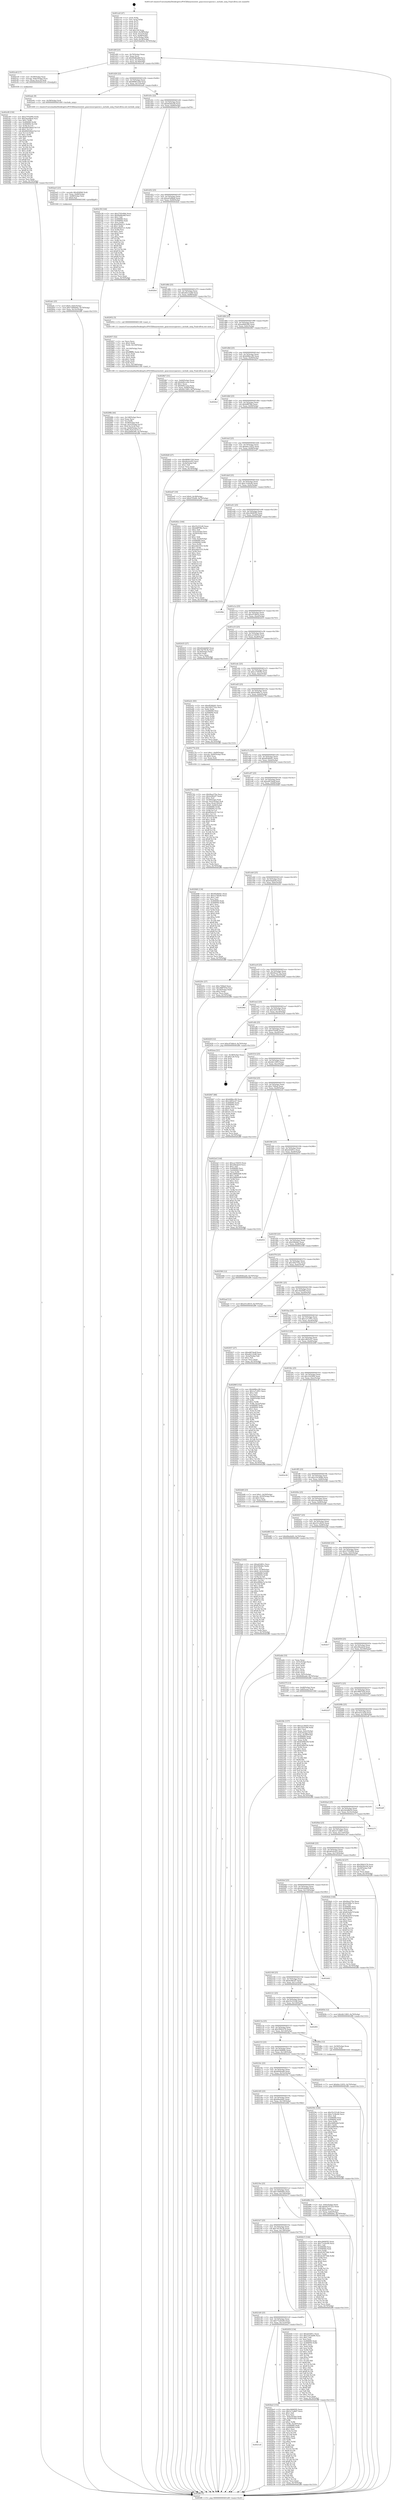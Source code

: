 digraph "0x401ce0" {
  label = "0x401ce0 (/mnt/c/Users/mathe/Desktop/tcc/POCII/binaries/extr_goaccesssrcparser.c_include_uniq_Final-ollvm.out::main(0))"
  labelloc = "t"
  node[shape=record]

  Entry [label="",width=0.3,height=0.3,shape=circle,fillcolor=black,style=filled]
  "0x401d0f" [label="{
     0x401d0f [23]\l
     | [instrs]\l
     &nbsp;&nbsp;0x401d0f \<+3\>: mov -0x70(%rbp),%eax\l
     &nbsp;&nbsp;0x401d12 \<+2\>: mov %eax,%ecx\l
     &nbsp;&nbsp;0x401d14 \<+6\>: sub $0x84d6e46f,%ecx\l
     &nbsp;&nbsp;0x401d1a \<+3\>: mov %eax,-0x74(%rbp)\l
     &nbsp;&nbsp;0x401d1d \<+3\>: mov %ecx,-0x78(%rbp)\l
     &nbsp;&nbsp;0x401d20 \<+6\>: je 0000000000402ce8 \<main+0x1008\>\l
  }"]
  "0x402ce8" [label="{
     0x402ce8 [17]\l
     | [instrs]\l
     &nbsp;&nbsp;0x402ce8 \<+4\>: mov -0x58(%rbp),%rax\l
     &nbsp;&nbsp;0x402cec \<+4\>: movslq -0x6c(%rbp),%rcx\l
     &nbsp;&nbsp;0x402cf0 \<+4\>: mov (%rax,%rcx,8),%rdi\l
     &nbsp;&nbsp;0x402cf4 \<+5\>: call 0000000000401030 \<free@plt\>\l
     | [calls]\l
     &nbsp;&nbsp;0x401030 \{1\} (unknown)\l
  }"]
  "0x401d26" [label="{
     0x401d26 [22]\l
     | [instrs]\l
     &nbsp;&nbsp;0x401d26 \<+5\>: jmp 0000000000401d2b \<main+0x4b\>\l
     &nbsp;&nbsp;0x401d2b \<+3\>: mov -0x74(%rbp),%eax\l
     &nbsp;&nbsp;0x401d2e \<+5\>: sub $0x86961526,%eax\l
     &nbsp;&nbsp;0x401d33 \<+3\>: mov %eax,-0x7c(%rbp)\l
     &nbsp;&nbsp;0x401d36 \<+6\>: je 0000000000402adc \<main+0xdfc\>\l
  }"]
  Exit [label="",width=0.3,height=0.3,shape=circle,fillcolor=black,style=filled,peripheries=2]
  "0x402adc" [label="{
     0x402adc [9]\l
     | [instrs]\l
     &nbsp;&nbsp;0x402adc \<+4\>: mov -0x58(%rbp),%rdi\l
     &nbsp;&nbsp;0x402ae0 \<+5\>: call 0000000000401400 \<include_uniq\>\l
     | [calls]\l
     &nbsp;&nbsp;0x401400 \{1\} (/mnt/c/Users/mathe/Desktop/tcc/POCII/binaries/extr_goaccesssrcparser.c_include_uniq_Final-ollvm.out::include_uniq)\l
  }"]
  "0x401d3c" [label="{
     0x401d3c [22]\l
     | [instrs]\l
     &nbsp;&nbsp;0x401d3c \<+5\>: jmp 0000000000401d41 \<main+0x61\>\l
     &nbsp;&nbsp;0x401d41 \<+3\>: mov -0x74(%rbp),%eax\l
     &nbsp;&nbsp;0x401d44 \<+5\>: sub $0x9d3fee58,%eax\l
     &nbsp;&nbsp;0x401d49 \<+3\>: mov %eax,-0x80(%rbp)\l
     &nbsp;&nbsp;0x401d4c \<+6\>: je 0000000000402c58 \<main+0xf78\>\l
  }"]
  "0x402dc6" [label="{
     0x402dc6 [12]\l
     | [instrs]\l
     &nbsp;&nbsp;0x402dc6 \<+7\>: movl $0xbbc12052,-0x70(%rbp)\l
     &nbsp;&nbsp;0x402dcd \<+5\>: jmp 0000000000402ff0 \<main+0x1310\>\l
  }"]
  "0x402c58" [label="{
     0x402c58 [144]\l
     | [instrs]\l
     &nbsp;&nbsp;0x402c58 \<+5\>: mov $0x2705e994,%eax\l
     &nbsp;&nbsp;0x402c5d \<+5\>: mov $0x84d6e46f,%ecx\l
     &nbsp;&nbsp;0x402c62 \<+2\>: mov $0x1,%dl\l
     &nbsp;&nbsp;0x402c64 \<+7\>: mov 0x406060,%esi\l
     &nbsp;&nbsp;0x402c6b \<+7\>: mov 0x406064,%edi\l
     &nbsp;&nbsp;0x402c72 \<+3\>: mov %esi,%r8d\l
     &nbsp;&nbsp;0x402c75 \<+7\>: sub $0xef5bd121,%r8d\l
     &nbsp;&nbsp;0x402c7c \<+4\>: sub $0x1,%r8d\l
     &nbsp;&nbsp;0x402c80 \<+7\>: add $0xef5bd121,%r8d\l
     &nbsp;&nbsp;0x402c87 \<+4\>: imul %r8d,%esi\l
     &nbsp;&nbsp;0x402c8b \<+3\>: and $0x1,%esi\l
     &nbsp;&nbsp;0x402c8e \<+3\>: cmp $0x0,%esi\l
     &nbsp;&nbsp;0x402c91 \<+4\>: sete %r9b\l
     &nbsp;&nbsp;0x402c95 \<+3\>: cmp $0xa,%edi\l
     &nbsp;&nbsp;0x402c98 \<+4\>: setl %r10b\l
     &nbsp;&nbsp;0x402c9c \<+3\>: mov %r9b,%r11b\l
     &nbsp;&nbsp;0x402c9f \<+4\>: xor $0xff,%r11b\l
     &nbsp;&nbsp;0x402ca3 \<+3\>: mov %r10b,%bl\l
     &nbsp;&nbsp;0x402ca6 \<+3\>: xor $0xff,%bl\l
     &nbsp;&nbsp;0x402ca9 \<+3\>: xor $0x1,%dl\l
     &nbsp;&nbsp;0x402cac \<+3\>: mov %r11b,%r14b\l
     &nbsp;&nbsp;0x402caf \<+4\>: and $0xff,%r14b\l
     &nbsp;&nbsp;0x402cb3 \<+3\>: and %dl,%r9b\l
     &nbsp;&nbsp;0x402cb6 \<+3\>: mov %bl,%r15b\l
     &nbsp;&nbsp;0x402cb9 \<+4\>: and $0xff,%r15b\l
     &nbsp;&nbsp;0x402cbd \<+3\>: and %dl,%r10b\l
     &nbsp;&nbsp;0x402cc0 \<+3\>: or %r9b,%r14b\l
     &nbsp;&nbsp;0x402cc3 \<+3\>: or %r10b,%r15b\l
     &nbsp;&nbsp;0x402cc6 \<+3\>: xor %r15b,%r14b\l
     &nbsp;&nbsp;0x402cc9 \<+3\>: or %bl,%r11b\l
     &nbsp;&nbsp;0x402ccc \<+4\>: xor $0xff,%r11b\l
     &nbsp;&nbsp;0x402cd0 \<+3\>: or $0x1,%dl\l
     &nbsp;&nbsp;0x402cd3 \<+3\>: and %dl,%r11b\l
     &nbsp;&nbsp;0x402cd6 \<+3\>: or %r11b,%r14b\l
     &nbsp;&nbsp;0x402cd9 \<+4\>: test $0x1,%r14b\l
     &nbsp;&nbsp;0x402cdd \<+3\>: cmovne %ecx,%eax\l
     &nbsp;&nbsp;0x402ce0 \<+3\>: mov %eax,-0x70(%rbp)\l
     &nbsp;&nbsp;0x402ce3 \<+5\>: jmp 0000000000402ff0 \<main+0x1310\>\l
  }"]
  "0x401d52" [label="{
     0x401d52 [25]\l
     | [instrs]\l
     &nbsp;&nbsp;0x401d52 \<+5\>: jmp 0000000000401d57 \<main+0x77\>\l
     &nbsp;&nbsp;0x401d57 \<+3\>: mov -0x74(%rbp),%eax\l
     &nbsp;&nbsp;0x401d5a \<+5\>: sub $0xa43df8a8,%eax\l
     &nbsp;&nbsp;0x401d5f \<+6\>: mov %eax,-0x84(%rbp)\l
     &nbsp;&nbsp;0x401d65 \<+6\>: je 0000000000402fe4 \<main+0x1304\>\l
  }"]
  "0x402cf9" [label="{
     0x402cf9 [150]\l
     | [instrs]\l
     &nbsp;&nbsp;0x402cf9 \<+5\>: mov $0x2705e994,%edx\l
     &nbsp;&nbsp;0x402cfe \<+5\>: mov $0x24aedba4,%esi\l
     &nbsp;&nbsp;0x402d03 \<+3\>: mov $0x1,%r8b\l
     &nbsp;&nbsp;0x402d06 \<+8\>: mov 0x406060,%r9d\l
     &nbsp;&nbsp;0x402d0e \<+8\>: mov 0x406064,%r10d\l
     &nbsp;&nbsp;0x402d16 \<+3\>: mov %r9d,%r11d\l
     &nbsp;&nbsp;0x402d19 \<+7\>: add $0x694546ed,%r11d\l
     &nbsp;&nbsp;0x402d20 \<+4\>: sub $0x1,%r11d\l
     &nbsp;&nbsp;0x402d24 \<+7\>: sub $0x694546ed,%r11d\l
     &nbsp;&nbsp;0x402d2b \<+4\>: imul %r11d,%r9d\l
     &nbsp;&nbsp;0x402d2f \<+4\>: and $0x1,%r9d\l
     &nbsp;&nbsp;0x402d33 \<+4\>: cmp $0x0,%r9d\l
     &nbsp;&nbsp;0x402d37 \<+3\>: sete %bl\l
     &nbsp;&nbsp;0x402d3a \<+4\>: cmp $0xa,%r10d\l
     &nbsp;&nbsp;0x402d3e \<+4\>: setl %r14b\l
     &nbsp;&nbsp;0x402d42 \<+3\>: mov %bl,%r15b\l
     &nbsp;&nbsp;0x402d45 \<+4\>: xor $0xff,%r15b\l
     &nbsp;&nbsp;0x402d49 \<+3\>: mov %r14b,%r12b\l
     &nbsp;&nbsp;0x402d4c \<+4\>: xor $0xff,%r12b\l
     &nbsp;&nbsp;0x402d50 \<+4\>: xor $0x1,%r8b\l
     &nbsp;&nbsp;0x402d54 \<+3\>: mov %r15b,%r13b\l
     &nbsp;&nbsp;0x402d57 \<+4\>: and $0xff,%r13b\l
     &nbsp;&nbsp;0x402d5b \<+3\>: and %r8b,%bl\l
     &nbsp;&nbsp;0x402d5e \<+3\>: mov %r12b,%al\l
     &nbsp;&nbsp;0x402d61 \<+2\>: and $0xff,%al\l
     &nbsp;&nbsp;0x402d63 \<+3\>: and %r8b,%r14b\l
     &nbsp;&nbsp;0x402d66 \<+3\>: or %bl,%r13b\l
     &nbsp;&nbsp;0x402d69 \<+3\>: or %r14b,%al\l
     &nbsp;&nbsp;0x402d6c \<+3\>: xor %al,%r13b\l
     &nbsp;&nbsp;0x402d6f \<+3\>: or %r12b,%r15b\l
     &nbsp;&nbsp;0x402d72 \<+4\>: xor $0xff,%r15b\l
     &nbsp;&nbsp;0x402d76 \<+4\>: or $0x1,%r8b\l
     &nbsp;&nbsp;0x402d7a \<+3\>: and %r8b,%r15b\l
     &nbsp;&nbsp;0x402d7d \<+3\>: or %r15b,%r13b\l
     &nbsp;&nbsp;0x402d80 \<+4\>: test $0x1,%r13b\l
     &nbsp;&nbsp;0x402d84 \<+3\>: cmovne %esi,%edx\l
     &nbsp;&nbsp;0x402d87 \<+3\>: mov %edx,-0x70(%rbp)\l
     &nbsp;&nbsp;0x402d8a \<+5\>: jmp 0000000000402ff0 \<main+0x1310\>\l
  }"]
  "0x402fe4" [label="{
     0x402fe4\l
  }", style=dashed]
  "0x401d6b" [label="{
     0x401d6b [25]\l
     | [instrs]\l
     &nbsp;&nbsp;0x401d6b \<+5\>: jmp 0000000000401d70 \<main+0x90\>\l
     &nbsp;&nbsp;0x401d70 \<+3\>: mov -0x74(%rbp),%eax\l
     &nbsp;&nbsp;0x401d73 \<+5\>: sub $0xa82122d8,%eax\l
     &nbsp;&nbsp;0x401d78 \<+6\>: mov %eax,-0x88(%rbp)\l
     &nbsp;&nbsp;0x401d7e \<+6\>: je 0000000000402952 \<main+0xc72\>\l
  }"]
  "0x4021e9" [label="{
     0x4021e9\l
  }", style=dashed]
  "0x402952" [label="{
     0x402952 [5]\l
     | [instrs]\l
     &nbsp;&nbsp;0x402952 \<+5\>: call 0000000000401160 \<next_i\>\l
     | [calls]\l
     &nbsp;&nbsp;0x401160 \{1\} (/mnt/c/Users/mathe/Desktop/tcc/POCII/binaries/extr_goaccesssrcparser.c_include_uniq_Final-ollvm.out::next_i)\l
  }"]
  "0x401d84" [label="{
     0x401d84 [25]\l
     | [instrs]\l
     &nbsp;&nbsp;0x401d84 \<+5\>: jmp 0000000000401d89 \<main+0xa9\>\l
     &nbsp;&nbsp;0x401d89 \<+3\>: mov -0x74(%rbp),%eax\l
     &nbsp;&nbsp;0x401d8c \<+5\>: sub $0xad484390,%eax\l
     &nbsp;&nbsp;0x401d91 \<+6\>: mov %eax,-0x8c(%rbp)\l
     &nbsp;&nbsp;0x401d97 \<+6\>: je 00000000004029b7 \<main+0xcd7\>\l
  }"]
  "0x402ba5" [label="{
     0x402ba5 [152]\l
     | [instrs]\l
     &nbsp;&nbsp;0x402ba5 \<+5\>: mov $0xc94065f2,%eax\l
     &nbsp;&nbsp;0x402baa \<+5\>: mov $0x3c7cd847,%ecx\l
     &nbsp;&nbsp;0x402baf \<+2\>: mov $0x1,%dl\l
     &nbsp;&nbsp;0x402bb1 \<+2\>: xor %esi,%esi\l
     &nbsp;&nbsp;0x402bb3 \<+3\>: mov -0x6c(%rbp),%edi\l
     &nbsp;&nbsp;0x402bb6 \<+3\>: cmp -0x50(%rbp),%edi\l
     &nbsp;&nbsp;0x402bb9 \<+4\>: setl %r8b\l
     &nbsp;&nbsp;0x402bbd \<+4\>: and $0x1,%r8b\l
     &nbsp;&nbsp;0x402bc1 \<+4\>: mov %r8b,-0x29(%rbp)\l
     &nbsp;&nbsp;0x402bc5 \<+7\>: mov 0x406060,%edi\l
     &nbsp;&nbsp;0x402bcc \<+8\>: mov 0x406064,%r9d\l
     &nbsp;&nbsp;0x402bd4 \<+3\>: sub $0x1,%esi\l
     &nbsp;&nbsp;0x402bd7 \<+3\>: mov %edi,%r10d\l
     &nbsp;&nbsp;0x402bda \<+3\>: add %esi,%r10d\l
     &nbsp;&nbsp;0x402bdd \<+4\>: imul %r10d,%edi\l
     &nbsp;&nbsp;0x402be1 \<+3\>: and $0x1,%edi\l
     &nbsp;&nbsp;0x402be4 \<+3\>: cmp $0x0,%edi\l
     &nbsp;&nbsp;0x402be7 \<+4\>: sete %r8b\l
     &nbsp;&nbsp;0x402beb \<+4\>: cmp $0xa,%r9d\l
     &nbsp;&nbsp;0x402bef \<+4\>: setl %r11b\l
     &nbsp;&nbsp;0x402bf3 \<+3\>: mov %r8b,%bl\l
     &nbsp;&nbsp;0x402bf6 \<+3\>: xor $0xff,%bl\l
     &nbsp;&nbsp;0x402bf9 \<+3\>: mov %r11b,%r14b\l
     &nbsp;&nbsp;0x402bfc \<+4\>: xor $0xff,%r14b\l
     &nbsp;&nbsp;0x402c00 \<+3\>: xor $0x1,%dl\l
     &nbsp;&nbsp;0x402c03 \<+3\>: mov %bl,%r15b\l
     &nbsp;&nbsp;0x402c06 \<+4\>: and $0xff,%r15b\l
     &nbsp;&nbsp;0x402c0a \<+3\>: and %dl,%r8b\l
     &nbsp;&nbsp;0x402c0d \<+3\>: mov %r14b,%r12b\l
     &nbsp;&nbsp;0x402c10 \<+4\>: and $0xff,%r12b\l
     &nbsp;&nbsp;0x402c14 \<+3\>: and %dl,%r11b\l
     &nbsp;&nbsp;0x402c17 \<+3\>: or %r8b,%r15b\l
     &nbsp;&nbsp;0x402c1a \<+3\>: or %r11b,%r12b\l
     &nbsp;&nbsp;0x402c1d \<+3\>: xor %r12b,%r15b\l
     &nbsp;&nbsp;0x402c20 \<+3\>: or %r14b,%bl\l
     &nbsp;&nbsp;0x402c23 \<+3\>: xor $0xff,%bl\l
     &nbsp;&nbsp;0x402c26 \<+3\>: or $0x1,%dl\l
     &nbsp;&nbsp;0x402c29 \<+2\>: and %dl,%bl\l
     &nbsp;&nbsp;0x402c2b \<+3\>: or %bl,%r15b\l
     &nbsp;&nbsp;0x402c2e \<+4\>: test $0x1,%r15b\l
     &nbsp;&nbsp;0x402c32 \<+3\>: cmovne %ecx,%eax\l
     &nbsp;&nbsp;0x402c35 \<+3\>: mov %eax,-0x70(%rbp)\l
     &nbsp;&nbsp;0x402c38 \<+5\>: jmp 0000000000402ff0 \<main+0x1310\>\l
  }"]
  "0x4029b7" [label="{
     0x4029b7 [31]\l
     | [instrs]\l
     &nbsp;&nbsp;0x4029b7 \<+3\>: mov -0x64(%rbp),%eax\l
     &nbsp;&nbsp;0x4029ba \<+5\>: add $0x6d0cca2a,%eax\l
     &nbsp;&nbsp;0x4029bf \<+3\>: add $0x1,%eax\l
     &nbsp;&nbsp;0x4029c2 \<+5\>: sub $0x6d0cca2a,%eax\l
     &nbsp;&nbsp;0x4029c7 \<+3\>: mov %eax,-0x64(%rbp)\l
     &nbsp;&nbsp;0x4029ca \<+7\>: movl $0x4b11893,-0x70(%rbp)\l
     &nbsp;&nbsp;0x4029d1 \<+5\>: jmp 0000000000402ff0 \<main+0x1310\>\l
  }"]
  "0x401d9d" [label="{
     0x401d9d [25]\l
     | [instrs]\l
     &nbsp;&nbsp;0x401d9d \<+5\>: jmp 0000000000401da2 \<main+0xc2\>\l
     &nbsp;&nbsp;0x401da2 \<+3\>: mov -0x74(%rbp),%eax\l
     &nbsp;&nbsp;0x401da5 \<+5\>: sub $0xb68bcc90,%eax\l
     &nbsp;&nbsp;0x401daa \<+6\>: mov %eax,-0x90(%rbp)\l
     &nbsp;&nbsp;0x401db0 \<+6\>: je 0000000000402fa3 \<main+0x12c3\>\l
  }"]
  "0x402afc" [label="{
     0x402afc [25]\l
     | [instrs]\l
     &nbsp;&nbsp;0x402afc \<+7\>: movl $0x0,-0x6c(%rbp)\l
     &nbsp;&nbsp;0x402b03 \<+7\>: movl $0x7269440e,-0x70(%rbp)\l
     &nbsp;&nbsp;0x402b0a \<+6\>: mov %eax,-0x14c(%rbp)\l
     &nbsp;&nbsp;0x402b10 \<+5\>: jmp 0000000000402ff0 \<main+0x1310\>\l
  }"]
  "0x402fa3" [label="{
     0x402fa3\l
  }", style=dashed]
  "0x401db6" [label="{
     0x401db6 [25]\l
     | [instrs]\l
     &nbsp;&nbsp;0x401db6 \<+5\>: jmp 0000000000401dbb \<main+0xdb\>\l
     &nbsp;&nbsp;0x401dbb \<+3\>: mov -0x74(%rbp),%eax\l
     &nbsp;&nbsp;0x401dbe \<+5\>: sub $0xb8ff7f8e,%eax\l
     &nbsp;&nbsp;0x401dc3 \<+6\>: mov %eax,-0x94(%rbp)\l
     &nbsp;&nbsp;0x401dc9 \<+6\>: je 00000000004026d0 \<main+0x9f0\>\l
  }"]
  "0x402ae5" [label="{
     0x402ae5 [23]\l
     | [instrs]\l
     &nbsp;&nbsp;0x402ae5 \<+10\>: movabs $0x4040b6,%rdi\l
     &nbsp;&nbsp;0x402aef \<+3\>: mov %eax,-0x68(%rbp)\l
     &nbsp;&nbsp;0x402af2 \<+3\>: mov -0x68(%rbp),%esi\l
     &nbsp;&nbsp;0x402af5 \<+2\>: mov $0x0,%al\l
     &nbsp;&nbsp;0x402af7 \<+5\>: call 0000000000401040 \<printf@plt\>\l
     | [calls]\l
     &nbsp;&nbsp;0x401040 \{1\} (unknown)\l
  }"]
  "0x4026d0" [label="{
     0x4026d0 [27]\l
     | [instrs]\l
     &nbsp;&nbsp;0x4026d0 \<+5\>: mov $0x86961526,%eax\l
     &nbsp;&nbsp;0x4026d5 \<+5\>: mov $0x40c0cd22,%ecx\l
     &nbsp;&nbsp;0x4026da \<+3\>: mov -0x2b(%rbp),%dl\l
     &nbsp;&nbsp;0x4026dd \<+3\>: test $0x1,%dl\l
     &nbsp;&nbsp;0x4026e0 \<+3\>: cmovne %ecx,%eax\l
     &nbsp;&nbsp;0x4026e3 \<+3\>: mov %eax,-0x70(%rbp)\l
     &nbsp;&nbsp;0x4026e6 \<+5\>: jmp 0000000000402ff0 \<main+0x1310\>\l
  }"]
  "0x401dcf" [label="{
     0x401dcf [25]\l
     | [instrs]\l
     &nbsp;&nbsp;0x401dcf \<+5\>: jmp 0000000000401dd4 \<main+0xf4\>\l
     &nbsp;&nbsp;0x401dd4 \<+3\>: mov -0x74(%rbp),%eax\l
     &nbsp;&nbsp;0x401dd7 \<+5\>: sub $0xbbc12052,%eax\l
     &nbsp;&nbsp;0x401ddc \<+6\>: mov %eax,-0x98(%rbp)\l
     &nbsp;&nbsp;0x401de2 \<+6\>: je 0000000000402ed7 \<main+0x11f7\>\l
  }"]
  "0x40298b" [label="{
     0x40298b [44]\l
     | [instrs]\l
     &nbsp;&nbsp;0x40298b \<+6\>: mov -0x148(%rbp),%ecx\l
     &nbsp;&nbsp;0x402991 \<+3\>: imul %eax,%ecx\l
     &nbsp;&nbsp;0x402994 \<+3\>: mov %cl,%r8b\l
     &nbsp;&nbsp;0x402997 \<+4\>: mov -0x58(%rbp),%r9\l
     &nbsp;&nbsp;0x40299b \<+4\>: movslq -0x5c(%rbp),%r10\l
     &nbsp;&nbsp;0x40299f \<+4\>: mov (%r9,%r10,8),%r9\l
     &nbsp;&nbsp;0x4029a3 \<+4\>: movslq -0x64(%rbp),%r10\l
     &nbsp;&nbsp;0x4029a7 \<+4\>: mov %r8b,(%r9,%r10,1)\l
     &nbsp;&nbsp;0x4029ab \<+7\>: movl $0xad484390,-0x70(%rbp)\l
     &nbsp;&nbsp;0x4029b2 \<+5\>: jmp 0000000000402ff0 \<main+0x1310\>\l
  }"]
  "0x402ed7" [label="{
     0x402ed7 [19]\l
     | [instrs]\l
     &nbsp;&nbsp;0x402ed7 \<+7\>: movl $0x0,-0x38(%rbp)\l
     &nbsp;&nbsp;0x402ede \<+7\>: movl $0x47f3e90,-0x70(%rbp)\l
     &nbsp;&nbsp;0x402ee5 \<+5\>: jmp 0000000000402ff0 \<main+0x1310\>\l
  }"]
  "0x401de8" [label="{
     0x401de8 [25]\l
     | [instrs]\l
     &nbsp;&nbsp;0x401de8 \<+5\>: jmp 0000000000401ded \<main+0x10d\>\l
     &nbsp;&nbsp;0x401ded \<+3\>: mov -0x74(%rbp),%eax\l
     &nbsp;&nbsp;0x401df0 \<+5\>: sub $0xc7e56c64,%eax\l
     &nbsp;&nbsp;0x401df5 \<+6\>: mov %eax,-0x9c(%rbp)\l
     &nbsp;&nbsp;0x401dfb \<+6\>: je 000000000040262c \<main+0x94c\>\l
  }"]
  "0x402957" [label="{
     0x402957 [52]\l
     | [instrs]\l
     &nbsp;&nbsp;0x402957 \<+2\>: xor %ecx,%ecx\l
     &nbsp;&nbsp;0x402959 \<+5\>: mov $0x2,%edx\l
     &nbsp;&nbsp;0x40295e \<+6\>: mov %edx,-0x144(%rbp)\l
     &nbsp;&nbsp;0x402964 \<+1\>: cltd\l
     &nbsp;&nbsp;0x402965 \<+6\>: mov -0x144(%rbp),%esi\l
     &nbsp;&nbsp;0x40296b \<+2\>: idiv %esi\l
     &nbsp;&nbsp;0x40296d \<+6\>: imul $0xfffffffe,%edx,%edx\l
     &nbsp;&nbsp;0x402973 \<+2\>: mov %ecx,%edi\l
     &nbsp;&nbsp;0x402975 \<+2\>: sub %edx,%edi\l
     &nbsp;&nbsp;0x402977 \<+2\>: mov %ecx,%edx\l
     &nbsp;&nbsp;0x402979 \<+3\>: sub $0x1,%edx\l
     &nbsp;&nbsp;0x40297c \<+2\>: add %edx,%edi\l
     &nbsp;&nbsp;0x40297e \<+2\>: sub %edi,%ecx\l
     &nbsp;&nbsp;0x402980 \<+6\>: mov %ecx,-0x148(%rbp)\l
     &nbsp;&nbsp;0x402986 \<+5\>: call 0000000000401160 \<next_i\>\l
     | [calls]\l
     &nbsp;&nbsp;0x401160 \{1\} (/mnt/c/Users/mathe/Desktop/tcc/POCII/binaries/extr_goaccesssrcparser.c_include_uniq_Final-ollvm.out::next_i)\l
  }"]
  "0x40262c" [label="{
     0x40262c [164]\l
     | [instrs]\l
     &nbsp;&nbsp;0x40262c \<+5\>: mov $0x55c531d0,%eax\l
     &nbsp;&nbsp;0x402631 \<+5\>: mov $0xb8ff7f8e,%ecx\l
     &nbsp;&nbsp;0x402636 \<+2\>: mov $0x1,%dl\l
     &nbsp;&nbsp;0x402638 \<+3\>: mov -0x5c(%rbp),%esi\l
     &nbsp;&nbsp;0x40263b \<+3\>: cmp -0x50(%rbp),%esi\l
     &nbsp;&nbsp;0x40263e \<+4\>: setl %dil\l
     &nbsp;&nbsp;0x402642 \<+4\>: and $0x1,%dil\l
     &nbsp;&nbsp;0x402646 \<+4\>: mov %dil,-0x2b(%rbp)\l
     &nbsp;&nbsp;0x40264a \<+7\>: mov 0x406060,%esi\l
     &nbsp;&nbsp;0x402651 \<+8\>: mov 0x406064,%r8d\l
     &nbsp;&nbsp;0x402659 \<+3\>: mov %esi,%r9d\l
     &nbsp;&nbsp;0x40265c \<+7\>: sub $0xe4de5353,%r9d\l
     &nbsp;&nbsp;0x402663 \<+4\>: sub $0x1,%r9d\l
     &nbsp;&nbsp;0x402667 \<+7\>: add $0xe4de5353,%r9d\l
     &nbsp;&nbsp;0x40266e \<+4\>: imul %r9d,%esi\l
     &nbsp;&nbsp;0x402672 \<+3\>: and $0x1,%esi\l
     &nbsp;&nbsp;0x402675 \<+3\>: cmp $0x0,%esi\l
     &nbsp;&nbsp;0x402678 \<+4\>: sete %dil\l
     &nbsp;&nbsp;0x40267c \<+4\>: cmp $0xa,%r8d\l
     &nbsp;&nbsp;0x402680 \<+4\>: setl %r10b\l
     &nbsp;&nbsp;0x402684 \<+3\>: mov %dil,%r11b\l
     &nbsp;&nbsp;0x402687 \<+4\>: xor $0xff,%r11b\l
     &nbsp;&nbsp;0x40268b \<+3\>: mov %r10b,%bl\l
     &nbsp;&nbsp;0x40268e \<+3\>: xor $0xff,%bl\l
     &nbsp;&nbsp;0x402691 \<+3\>: xor $0x1,%dl\l
     &nbsp;&nbsp;0x402694 \<+3\>: mov %r11b,%r14b\l
     &nbsp;&nbsp;0x402697 \<+4\>: and $0xff,%r14b\l
     &nbsp;&nbsp;0x40269b \<+3\>: and %dl,%dil\l
     &nbsp;&nbsp;0x40269e \<+3\>: mov %bl,%r15b\l
     &nbsp;&nbsp;0x4026a1 \<+4\>: and $0xff,%r15b\l
     &nbsp;&nbsp;0x4026a5 \<+3\>: and %dl,%r10b\l
     &nbsp;&nbsp;0x4026a8 \<+3\>: or %dil,%r14b\l
     &nbsp;&nbsp;0x4026ab \<+3\>: or %r10b,%r15b\l
     &nbsp;&nbsp;0x4026ae \<+3\>: xor %r15b,%r14b\l
     &nbsp;&nbsp;0x4026b1 \<+3\>: or %bl,%r11b\l
     &nbsp;&nbsp;0x4026b4 \<+4\>: xor $0xff,%r11b\l
     &nbsp;&nbsp;0x4026b8 \<+3\>: or $0x1,%dl\l
     &nbsp;&nbsp;0x4026bb \<+3\>: and %dl,%r11b\l
     &nbsp;&nbsp;0x4026be \<+3\>: or %r11b,%r14b\l
     &nbsp;&nbsp;0x4026c1 \<+4\>: test $0x1,%r14b\l
     &nbsp;&nbsp;0x4026c5 \<+3\>: cmovne %ecx,%eax\l
     &nbsp;&nbsp;0x4026c8 \<+3\>: mov %eax,-0x70(%rbp)\l
     &nbsp;&nbsp;0x4026cb \<+5\>: jmp 0000000000402ff0 \<main+0x1310\>\l
  }"]
  "0x401e01" [label="{
     0x401e01 [25]\l
     | [instrs]\l
     &nbsp;&nbsp;0x401e01 \<+5\>: jmp 0000000000401e06 \<main+0x126\>\l
     &nbsp;&nbsp;0x401e06 \<+3\>: mov -0x74(%rbp),%eax\l
     &nbsp;&nbsp;0x401e09 \<+5\>: sub $0xc94065f2,%eax\l
     &nbsp;&nbsp;0x401e0e \<+6\>: mov %eax,-0xa0(%rbp)\l
     &nbsp;&nbsp;0x401e14 \<+6\>: je 0000000000402fbb \<main+0x12db\>\l
  }"]
  "0x402792" [label="{
     0x402792 [169]\l
     | [instrs]\l
     &nbsp;&nbsp;0x402792 \<+5\>: mov $0xf4ee270a,%ecx\l
     &nbsp;&nbsp;0x402797 \<+5\>: mov $0x4c8fe2f7,%edx\l
     &nbsp;&nbsp;0x40279c \<+3\>: mov $0x1,%sil\l
     &nbsp;&nbsp;0x40279f \<+4\>: mov -0x58(%rbp),%rdi\l
     &nbsp;&nbsp;0x4027a3 \<+4\>: movslq -0x5c(%rbp),%r8\l
     &nbsp;&nbsp;0x4027a7 \<+4\>: mov %rax,(%rdi,%r8,8)\l
     &nbsp;&nbsp;0x4027ab \<+7\>: movl $0x0,-0x64(%rbp)\l
     &nbsp;&nbsp;0x4027b2 \<+8\>: mov 0x406060,%r9d\l
     &nbsp;&nbsp;0x4027ba \<+8\>: mov 0x406064,%r10d\l
     &nbsp;&nbsp;0x4027c2 \<+3\>: mov %r9d,%r11d\l
     &nbsp;&nbsp;0x4027c5 \<+7\>: sub $0x8044a1f1,%r11d\l
     &nbsp;&nbsp;0x4027cc \<+4\>: sub $0x1,%r11d\l
     &nbsp;&nbsp;0x4027d0 \<+7\>: add $0x8044a1f1,%r11d\l
     &nbsp;&nbsp;0x4027d7 \<+4\>: imul %r11d,%r9d\l
     &nbsp;&nbsp;0x4027db \<+4\>: and $0x1,%r9d\l
     &nbsp;&nbsp;0x4027df \<+4\>: cmp $0x0,%r9d\l
     &nbsp;&nbsp;0x4027e3 \<+3\>: sete %bl\l
     &nbsp;&nbsp;0x4027e6 \<+4\>: cmp $0xa,%r10d\l
     &nbsp;&nbsp;0x4027ea \<+4\>: setl %r14b\l
     &nbsp;&nbsp;0x4027ee \<+3\>: mov %bl,%r15b\l
     &nbsp;&nbsp;0x4027f1 \<+4\>: xor $0xff,%r15b\l
     &nbsp;&nbsp;0x4027f5 \<+3\>: mov %r14b,%r12b\l
     &nbsp;&nbsp;0x4027f8 \<+4\>: xor $0xff,%r12b\l
     &nbsp;&nbsp;0x4027fc \<+4\>: xor $0x1,%sil\l
     &nbsp;&nbsp;0x402800 \<+3\>: mov %r15b,%r13b\l
     &nbsp;&nbsp;0x402803 \<+4\>: and $0xff,%r13b\l
     &nbsp;&nbsp;0x402807 \<+3\>: and %sil,%bl\l
     &nbsp;&nbsp;0x40280a \<+3\>: mov %r12b,%al\l
     &nbsp;&nbsp;0x40280d \<+2\>: and $0xff,%al\l
     &nbsp;&nbsp;0x40280f \<+3\>: and %sil,%r14b\l
     &nbsp;&nbsp;0x402812 \<+3\>: or %bl,%r13b\l
     &nbsp;&nbsp;0x402815 \<+3\>: or %r14b,%al\l
     &nbsp;&nbsp;0x402818 \<+3\>: xor %al,%r13b\l
     &nbsp;&nbsp;0x40281b \<+3\>: or %r12b,%r15b\l
     &nbsp;&nbsp;0x40281e \<+4\>: xor $0xff,%r15b\l
     &nbsp;&nbsp;0x402822 \<+4\>: or $0x1,%sil\l
     &nbsp;&nbsp;0x402826 \<+3\>: and %sil,%r15b\l
     &nbsp;&nbsp;0x402829 \<+3\>: or %r15b,%r13b\l
     &nbsp;&nbsp;0x40282c \<+4\>: test $0x1,%r13b\l
     &nbsp;&nbsp;0x402830 \<+3\>: cmovne %edx,%ecx\l
     &nbsp;&nbsp;0x402833 \<+3\>: mov %ecx,-0x70(%rbp)\l
     &nbsp;&nbsp;0x402836 \<+5\>: jmp 0000000000402ff0 \<main+0x1310\>\l
  }"]
  "0x402fbb" [label="{
     0x402fbb\l
  }", style=dashed]
  "0x401e1a" [label="{
     0x401e1a [25]\l
     | [instrs]\l
     &nbsp;&nbsp;0x401e1a \<+5\>: jmp 0000000000401e1f \<main+0x13f\>\l
     &nbsp;&nbsp;0x401e1f \<+3\>: mov -0x74(%rbp),%eax\l
     &nbsp;&nbsp;0x401e22 \<+5\>: sub $0xc97dbfc4,%eax\l
     &nbsp;&nbsp;0x401e27 \<+6\>: mov %eax,-0xa4(%rbp)\l
     &nbsp;&nbsp;0x401e2d \<+6\>: je 0000000000402435 \<main+0x755\>\l
  }"]
  "0x4024ed" [label="{
     0x4024ed [163]\l
     | [instrs]\l
     &nbsp;&nbsp;0x4024ed \<+5\>: mov $0xeb5d91c,%ecx\l
     &nbsp;&nbsp;0x4024f2 \<+5\>: mov $0xf384dbc,%edx\l
     &nbsp;&nbsp;0x4024f7 \<+3\>: mov $0x1,%sil\l
     &nbsp;&nbsp;0x4024fa \<+4\>: mov %rax,-0x58(%rbp)\l
     &nbsp;&nbsp;0x4024fe \<+7\>: movl $0x0,-0x5c(%rbp)\l
     &nbsp;&nbsp;0x402505 \<+8\>: mov 0x406060,%r8d\l
     &nbsp;&nbsp;0x40250d \<+8\>: mov 0x406064,%r9d\l
     &nbsp;&nbsp;0x402515 \<+3\>: mov %r8d,%r10d\l
     &nbsp;&nbsp;0x402518 \<+7\>: sub $0xe99fda7a,%r10d\l
     &nbsp;&nbsp;0x40251f \<+4\>: sub $0x1,%r10d\l
     &nbsp;&nbsp;0x402523 \<+7\>: add $0xe99fda7a,%r10d\l
     &nbsp;&nbsp;0x40252a \<+4\>: imul %r10d,%r8d\l
     &nbsp;&nbsp;0x40252e \<+4\>: and $0x1,%r8d\l
     &nbsp;&nbsp;0x402532 \<+4\>: cmp $0x0,%r8d\l
     &nbsp;&nbsp;0x402536 \<+4\>: sete %r11b\l
     &nbsp;&nbsp;0x40253a \<+4\>: cmp $0xa,%r9d\l
     &nbsp;&nbsp;0x40253e \<+3\>: setl %bl\l
     &nbsp;&nbsp;0x402541 \<+3\>: mov %r11b,%r14b\l
     &nbsp;&nbsp;0x402544 \<+4\>: xor $0xff,%r14b\l
     &nbsp;&nbsp;0x402548 \<+3\>: mov %bl,%r15b\l
     &nbsp;&nbsp;0x40254b \<+4\>: xor $0xff,%r15b\l
     &nbsp;&nbsp;0x40254f \<+4\>: xor $0x1,%sil\l
     &nbsp;&nbsp;0x402553 \<+3\>: mov %r14b,%r12b\l
     &nbsp;&nbsp;0x402556 \<+4\>: and $0xff,%r12b\l
     &nbsp;&nbsp;0x40255a \<+3\>: and %sil,%r11b\l
     &nbsp;&nbsp;0x40255d \<+3\>: mov %r15b,%r13b\l
     &nbsp;&nbsp;0x402560 \<+4\>: and $0xff,%r13b\l
     &nbsp;&nbsp;0x402564 \<+3\>: and %sil,%bl\l
     &nbsp;&nbsp;0x402567 \<+3\>: or %r11b,%r12b\l
     &nbsp;&nbsp;0x40256a \<+3\>: or %bl,%r13b\l
     &nbsp;&nbsp;0x40256d \<+3\>: xor %r13b,%r12b\l
     &nbsp;&nbsp;0x402570 \<+3\>: or %r15b,%r14b\l
     &nbsp;&nbsp;0x402573 \<+4\>: xor $0xff,%r14b\l
     &nbsp;&nbsp;0x402577 \<+4\>: or $0x1,%sil\l
     &nbsp;&nbsp;0x40257b \<+3\>: and %sil,%r14b\l
     &nbsp;&nbsp;0x40257e \<+3\>: or %r14b,%r12b\l
     &nbsp;&nbsp;0x402581 \<+4\>: test $0x1,%r12b\l
     &nbsp;&nbsp;0x402585 \<+3\>: cmovne %edx,%ecx\l
     &nbsp;&nbsp;0x402588 \<+3\>: mov %ecx,-0x70(%rbp)\l
     &nbsp;&nbsp;0x40258b \<+5\>: jmp 0000000000402ff0 \<main+0x1310\>\l
  }"]
  "0x402435" [label="{
     0x402435 [27]\l
     | [instrs]\l
     &nbsp;&nbsp;0x402435 \<+5\>: mov $0x442dabb9,%eax\l
     &nbsp;&nbsp;0x40243a \<+5\>: mov $0x74278c3b,%ecx\l
     &nbsp;&nbsp;0x40243f \<+3\>: mov -0x30(%rbp),%edx\l
     &nbsp;&nbsp;0x402442 \<+3\>: cmp $0x0,%edx\l
     &nbsp;&nbsp;0x402445 \<+3\>: cmove %ecx,%eax\l
     &nbsp;&nbsp;0x402448 \<+3\>: mov %eax,-0x70(%rbp)\l
     &nbsp;&nbsp;0x40244b \<+5\>: jmp 0000000000402ff0 \<main+0x1310\>\l
  }"]
  "0x401e33" [label="{
     0x401e33 [25]\l
     | [instrs]\l
     &nbsp;&nbsp;0x401e33 \<+5\>: jmp 0000000000401e38 \<main+0x158\>\l
     &nbsp;&nbsp;0x401e38 \<+3\>: mov -0x74(%rbp),%eax\l
     &nbsp;&nbsp;0x401e3b \<+5\>: sub $0xca130d35,%eax\l
     &nbsp;&nbsp;0x401e40 \<+6\>: mov %eax,-0xa8(%rbp)\l
     &nbsp;&nbsp;0x401e46 \<+6\>: je 0000000000402f17 \<main+0x1237\>\l
  }"]
  "0x4021d0" [label="{
     0x4021d0 [25]\l
     | [instrs]\l
     &nbsp;&nbsp;0x4021d0 \<+5\>: jmp 00000000004021d5 \<main+0x4f5\>\l
     &nbsp;&nbsp;0x4021d5 \<+3\>: mov -0x74(%rbp),%eax\l
     &nbsp;&nbsp;0x4021d8 \<+5\>: sub $0x77e20c94,%eax\l
     &nbsp;&nbsp;0x4021dd \<+6\>: mov %eax,-0x13c(%rbp)\l
     &nbsp;&nbsp;0x4021e3 \<+6\>: je 0000000000402ba5 \<main+0xec5\>\l
  }"]
  "0x402f17" [label="{
     0x402f17\l
  }", style=dashed]
  "0x401e4c" [label="{
     0x401e4c [25]\l
     | [instrs]\l
     &nbsp;&nbsp;0x401e4c \<+5\>: jmp 0000000000401e51 \<main+0x171\>\l
     &nbsp;&nbsp;0x401e51 \<+3\>: mov -0x74(%rbp),%eax\l
     &nbsp;&nbsp;0x401e54 \<+5\>: sub $0xce7492fb,%eax\l
     &nbsp;&nbsp;0x401e59 \<+6\>: mov %eax,-0xac(%rbp)\l
     &nbsp;&nbsp;0x401e5f \<+6\>: je 0000000000402a5c \<main+0xd7c\>\l
  }"]
  "0x402450" [label="{
     0x402450 [134]\l
     | [instrs]\l
     &nbsp;&nbsp;0x402450 \<+5\>: mov $0xeb5d91c,%eax\l
     &nbsp;&nbsp;0x402455 \<+5\>: mov $0x21614b96,%ecx\l
     &nbsp;&nbsp;0x40245a \<+2\>: mov $0x1,%dl\l
     &nbsp;&nbsp;0x40245c \<+2\>: xor %esi,%esi\l
     &nbsp;&nbsp;0x40245e \<+7\>: mov 0x406060,%edi\l
     &nbsp;&nbsp;0x402465 \<+8\>: mov 0x406064,%r8d\l
     &nbsp;&nbsp;0x40246d \<+3\>: sub $0x1,%esi\l
     &nbsp;&nbsp;0x402470 \<+3\>: mov %edi,%r9d\l
     &nbsp;&nbsp;0x402473 \<+3\>: add %esi,%r9d\l
     &nbsp;&nbsp;0x402476 \<+4\>: imul %r9d,%edi\l
     &nbsp;&nbsp;0x40247a \<+3\>: and $0x1,%edi\l
     &nbsp;&nbsp;0x40247d \<+3\>: cmp $0x0,%edi\l
     &nbsp;&nbsp;0x402480 \<+4\>: sete %r10b\l
     &nbsp;&nbsp;0x402484 \<+4\>: cmp $0xa,%r8d\l
     &nbsp;&nbsp;0x402488 \<+4\>: setl %r11b\l
     &nbsp;&nbsp;0x40248c \<+3\>: mov %r10b,%bl\l
     &nbsp;&nbsp;0x40248f \<+3\>: xor $0xff,%bl\l
     &nbsp;&nbsp;0x402492 \<+3\>: mov %r11b,%r14b\l
     &nbsp;&nbsp;0x402495 \<+4\>: xor $0xff,%r14b\l
     &nbsp;&nbsp;0x402499 \<+3\>: xor $0x1,%dl\l
     &nbsp;&nbsp;0x40249c \<+3\>: mov %bl,%r15b\l
     &nbsp;&nbsp;0x40249f \<+4\>: and $0xff,%r15b\l
     &nbsp;&nbsp;0x4024a3 \<+3\>: and %dl,%r10b\l
     &nbsp;&nbsp;0x4024a6 \<+3\>: mov %r14b,%r12b\l
     &nbsp;&nbsp;0x4024a9 \<+4\>: and $0xff,%r12b\l
     &nbsp;&nbsp;0x4024ad \<+3\>: and %dl,%r11b\l
     &nbsp;&nbsp;0x4024b0 \<+3\>: or %r10b,%r15b\l
     &nbsp;&nbsp;0x4024b3 \<+3\>: or %r11b,%r12b\l
     &nbsp;&nbsp;0x4024b6 \<+3\>: xor %r12b,%r15b\l
     &nbsp;&nbsp;0x4024b9 \<+3\>: or %r14b,%bl\l
     &nbsp;&nbsp;0x4024bc \<+3\>: xor $0xff,%bl\l
     &nbsp;&nbsp;0x4024bf \<+3\>: or $0x1,%dl\l
     &nbsp;&nbsp;0x4024c2 \<+2\>: and %dl,%bl\l
     &nbsp;&nbsp;0x4024c4 \<+3\>: or %bl,%r15b\l
     &nbsp;&nbsp;0x4024c7 \<+4\>: test $0x1,%r15b\l
     &nbsp;&nbsp;0x4024cb \<+3\>: cmovne %ecx,%eax\l
     &nbsp;&nbsp;0x4024ce \<+3\>: mov %eax,-0x70(%rbp)\l
     &nbsp;&nbsp;0x4024d1 \<+5\>: jmp 0000000000402ff0 \<main+0x1310\>\l
  }"]
  "0x402a5c" [label="{
     0x402a5c [83]\l
     | [instrs]\l
     &nbsp;&nbsp;0x402a5c \<+5\>: mov $0xdf24b041,%eax\l
     &nbsp;&nbsp;0x402a61 \<+5\>: mov $0x1602752a,%ecx\l
     &nbsp;&nbsp;0x402a66 \<+2\>: xor %edx,%edx\l
     &nbsp;&nbsp;0x402a68 \<+7\>: mov 0x406060,%esi\l
     &nbsp;&nbsp;0x402a6f \<+7\>: mov 0x406064,%edi\l
     &nbsp;&nbsp;0x402a76 \<+3\>: sub $0x1,%edx\l
     &nbsp;&nbsp;0x402a79 \<+3\>: mov %esi,%r8d\l
     &nbsp;&nbsp;0x402a7c \<+3\>: add %edx,%r8d\l
     &nbsp;&nbsp;0x402a7f \<+4\>: imul %r8d,%esi\l
     &nbsp;&nbsp;0x402a83 \<+3\>: and $0x1,%esi\l
     &nbsp;&nbsp;0x402a86 \<+3\>: cmp $0x0,%esi\l
     &nbsp;&nbsp;0x402a89 \<+4\>: sete %r9b\l
     &nbsp;&nbsp;0x402a8d \<+3\>: cmp $0xa,%edi\l
     &nbsp;&nbsp;0x402a90 \<+4\>: setl %r10b\l
     &nbsp;&nbsp;0x402a94 \<+3\>: mov %r9b,%r11b\l
     &nbsp;&nbsp;0x402a97 \<+3\>: and %r10b,%r11b\l
     &nbsp;&nbsp;0x402a9a \<+3\>: xor %r10b,%r9b\l
     &nbsp;&nbsp;0x402a9d \<+3\>: or %r9b,%r11b\l
     &nbsp;&nbsp;0x402aa0 \<+4\>: test $0x1,%r11b\l
     &nbsp;&nbsp;0x402aa4 \<+3\>: cmovne %ecx,%eax\l
     &nbsp;&nbsp;0x402aa7 \<+3\>: mov %eax,-0x70(%rbp)\l
     &nbsp;&nbsp;0x402aaa \<+5\>: jmp 0000000000402ff0 \<main+0x1310\>\l
  }"]
  "0x401e65" [label="{
     0x401e65 [25]\l
     | [instrs]\l
     &nbsp;&nbsp;0x401e65 \<+5\>: jmp 0000000000401e6a \<main+0x18a\>\l
     &nbsp;&nbsp;0x401e6a \<+3\>: mov -0x74(%rbp),%eax\l
     &nbsp;&nbsp;0x401e6d \<+5\>: sub $0xd246bc7e,%eax\l
     &nbsp;&nbsp;0x401e72 \<+6\>: mov %eax,-0xb0(%rbp)\l
     &nbsp;&nbsp;0x401e78 \<+6\>: je 000000000040277b \<main+0xa9b\>\l
  }"]
  "0x4021b7" [label="{
     0x4021b7 [25]\l
     | [instrs]\l
     &nbsp;&nbsp;0x4021b7 \<+5\>: jmp 00000000004021bc \<main+0x4dc\>\l
     &nbsp;&nbsp;0x4021bc \<+3\>: mov -0x74(%rbp),%eax\l
     &nbsp;&nbsp;0x4021bf \<+5\>: sub $0x74278c3b,%eax\l
     &nbsp;&nbsp;0x4021c4 \<+6\>: mov %eax,-0x138(%rbp)\l
     &nbsp;&nbsp;0x4021ca \<+6\>: je 0000000000402450 \<main+0x770\>\l
  }"]
  "0x40277b" [label="{
     0x40277b [23]\l
     | [instrs]\l
     &nbsp;&nbsp;0x40277b \<+7\>: movl $0x1,-0x60(%rbp)\l
     &nbsp;&nbsp;0x402782 \<+4\>: movslq -0x60(%rbp),%rax\l
     &nbsp;&nbsp;0x402786 \<+4\>: shl $0x0,%rax\l
     &nbsp;&nbsp;0x40278a \<+3\>: mov %rax,%rdi\l
     &nbsp;&nbsp;0x40278d \<+5\>: call 0000000000401050 \<malloc@plt\>\l
     | [calls]\l
     &nbsp;&nbsp;0x401050 \{1\} (unknown)\l
  }"]
  "0x401e7e" [label="{
     0x401e7e [25]\l
     | [instrs]\l
     &nbsp;&nbsp;0x401e7e \<+5\>: jmp 0000000000401e83 \<main+0x1a3\>\l
     &nbsp;&nbsp;0x401e83 \<+3\>: mov -0x74(%rbp),%eax\l
     &nbsp;&nbsp;0x401e86 \<+5\>: sub $0xdf24b041,%eax\l
     &nbsp;&nbsp;0x401e8b \<+6\>: mov %eax,-0xb4(%rbp)\l
     &nbsp;&nbsp;0x401e91 \<+6\>: je 0000000000402faf \<main+0x12cf\>\l
  }"]
  "0x402b15" [label="{
     0x402b15 [144]\l
     | [instrs]\l
     &nbsp;&nbsp;0x402b15 \<+5\>: mov $0xc94065f2,%eax\l
     &nbsp;&nbsp;0x402b1a \<+5\>: mov $0x77e20c94,%ecx\l
     &nbsp;&nbsp;0x402b1f \<+2\>: mov $0x1,%dl\l
     &nbsp;&nbsp;0x402b21 \<+7\>: mov 0x406060,%esi\l
     &nbsp;&nbsp;0x402b28 \<+7\>: mov 0x406064,%edi\l
     &nbsp;&nbsp;0x402b2f \<+3\>: mov %esi,%r8d\l
     &nbsp;&nbsp;0x402b32 \<+7\>: sub $0x423675db,%r8d\l
     &nbsp;&nbsp;0x402b39 \<+4\>: sub $0x1,%r8d\l
     &nbsp;&nbsp;0x402b3d \<+7\>: add $0x423675db,%r8d\l
     &nbsp;&nbsp;0x402b44 \<+4\>: imul %r8d,%esi\l
     &nbsp;&nbsp;0x402b48 \<+3\>: and $0x1,%esi\l
     &nbsp;&nbsp;0x402b4b \<+3\>: cmp $0x0,%esi\l
     &nbsp;&nbsp;0x402b4e \<+4\>: sete %r9b\l
     &nbsp;&nbsp;0x402b52 \<+3\>: cmp $0xa,%edi\l
     &nbsp;&nbsp;0x402b55 \<+4\>: setl %r10b\l
     &nbsp;&nbsp;0x402b59 \<+3\>: mov %r9b,%r11b\l
     &nbsp;&nbsp;0x402b5c \<+4\>: xor $0xff,%r11b\l
     &nbsp;&nbsp;0x402b60 \<+3\>: mov %r10b,%bl\l
     &nbsp;&nbsp;0x402b63 \<+3\>: xor $0xff,%bl\l
     &nbsp;&nbsp;0x402b66 \<+3\>: xor $0x0,%dl\l
     &nbsp;&nbsp;0x402b69 \<+3\>: mov %r11b,%r14b\l
     &nbsp;&nbsp;0x402b6c \<+4\>: and $0x0,%r14b\l
     &nbsp;&nbsp;0x402b70 \<+3\>: and %dl,%r9b\l
     &nbsp;&nbsp;0x402b73 \<+3\>: mov %bl,%r15b\l
     &nbsp;&nbsp;0x402b76 \<+4\>: and $0x0,%r15b\l
     &nbsp;&nbsp;0x402b7a \<+3\>: and %dl,%r10b\l
     &nbsp;&nbsp;0x402b7d \<+3\>: or %r9b,%r14b\l
     &nbsp;&nbsp;0x402b80 \<+3\>: or %r10b,%r15b\l
     &nbsp;&nbsp;0x402b83 \<+3\>: xor %r15b,%r14b\l
     &nbsp;&nbsp;0x402b86 \<+3\>: or %bl,%r11b\l
     &nbsp;&nbsp;0x402b89 \<+4\>: xor $0xff,%r11b\l
     &nbsp;&nbsp;0x402b8d \<+3\>: or $0x0,%dl\l
     &nbsp;&nbsp;0x402b90 \<+3\>: and %dl,%r11b\l
     &nbsp;&nbsp;0x402b93 \<+3\>: or %r11b,%r14b\l
     &nbsp;&nbsp;0x402b96 \<+4\>: test $0x1,%r14b\l
     &nbsp;&nbsp;0x402b9a \<+3\>: cmovne %ecx,%eax\l
     &nbsp;&nbsp;0x402b9d \<+3\>: mov %eax,-0x70(%rbp)\l
     &nbsp;&nbsp;0x402ba0 \<+5\>: jmp 0000000000402ff0 \<main+0x1310\>\l
  }"]
  "0x402faf" [label="{
     0x402faf\l
  }", style=dashed]
  "0x401e97" [label="{
     0x401e97 [25]\l
     | [instrs]\l
     &nbsp;&nbsp;0x401e97 \<+5\>: jmp 0000000000401e9c \<main+0x1bc\>\l
     &nbsp;&nbsp;0x401e9c \<+3\>: mov -0x74(%rbp),%eax\l
     &nbsp;&nbsp;0x401e9f \<+5\>: sub $0xe667dedf,%eax\l
     &nbsp;&nbsp;0x401ea4 \<+6\>: mov %eax,-0xb8(%rbp)\l
     &nbsp;&nbsp;0x401eaa \<+6\>: je 00000000004029d6 \<main+0xcf6\>\l
  }"]
  "0x40219e" [label="{
     0x40219e [25]\l
     | [instrs]\l
     &nbsp;&nbsp;0x40219e \<+5\>: jmp 00000000004021a3 \<main+0x4c3\>\l
     &nbsp;&nbsp;0x4021a3 \<+3\>: mov -0x74(%rbp),%eax\l
     &nbsp;&nbsp;0x4021a6 \<+5\>: sub $0x7269440e,%eax\l
     &nbsp;&nbsp;0x4021ab \<+6\>: mov %eax,-0x134(%rbp)\l
     &nbsp;&nbsp;0x4021b1 \<+6\>: je 0000000000402b15 \<main+0xe35\>\l
  }"]
  "0x4029d6" [label="{
     0x4029d6 [134]\l
     | [instrs]\l
     &nbsp;&nbsp;0x4029d6 \<+5\>: mov $0xdf24b041,%eax\l
     &nbsp;&nbsp;0x4029db \<+5\>: mov $0xce7492fb,%ecx\l
     &nbsp;&nbsp;0x4029e0 \<+2\>: mov $0x1,%dl\l
     &nbsp;&nbsp;0x4029e2 \<+2\>: xor %esi,%esi\l
     &nbsp;&nbsp;0x4029e4 \<+7\>: mov 0x406060,%edi\l
     &nbsp;&nbsp;0x4029eb \<+8\>: mov 0x406064,%r8d\l
     &nbsp;&nbsp;0x4029f3 \<+3\>: sub $0x1,%esi\l
     &nbsp;&nbsp;0x4029f6 \<+3\>: mov %edi,%r9d\l
     &nbsp;&nbsp;0x4029f9 \<+3\>: add %esi,%r9d\l
     &nbsp;&nbsp;0x4029fc \<+4\>: imul %r9d,%edi\l
     &nbsp;&nbsp;0x402a00 \<+3\>: and $0x1,%edi\l
     &nbsp;&nbsp;0x402a03 \<+3\>: cmp $0x0,%edi\l
     &nbsp;&nbsp;0x402a06 \<+4\>: sete %r10b\l
     &nbsp;&nbsp;0x402a0a \<+4\>: cmp $0xa,%r8d\l
     &nbsp;&nbsp;0x402a0e \<+4\>: setl %r11b\l
     &nbsp;&nbsp;0x402a12 \<+3\>: mov %r10b,%bl\l
     &nbsp;&nbsp;0x402a15 \<+3\>: xor $0xff,%bl\l
     &nbsp;&nbsp;0x402a18 \<+3\>: mov %r11b,%r14b\l
     &nbsp;&nbsp;0x402a1b \<+4\>: xor $0xff,%r14b\l
     &nbsp;&nbsp;0x402a1f \<+3\>: xor $0x1,%dl\l
     &nbsp;&nbsp;0x402a22 \<+3\>: mov %bl,%r15b\l
     &nbsp;&nbsp;0x402a25 \<+4\>: and $0xff,%r15b\l
     &nbsp;&nbsp;0x402a29 \<+3\>: and %dl,%r10b\l
     &nbsp;&nbsp;0x402a2c \<+3\>: mov %r14b,%r12b\l
     &nbsp;&nbsp;0x402a2f \<+4\>: and $0xff,%r12b\l
     &nbsp;&nbsp;0x402a33 \<+3\>: and %dl,%r11b\l
     &nbsp;&nbsp;0x402a36 \<+3\>: or %r10b,%r15b\l
     &nbsp;&nbsp;0x402a39 \<+3\>: or %r11b,%r12b\l
     &nbsp;&nbsp;0x402a3c \<+3\>: xor %r12b,%r15b\l
     &nbsp;&nbsp;0x402a3f \<+3\>: or %r14b,%bl\l
     &nbsp;&nbsp;0x402a42 \<+3\>: xor $0xff,%bl\l
     &nbsp;&nbsp;0x402a45 \<+3\>: or $0x1,%dl\l
     &nbsp;&nbsp;0x402a48 \<+2\>: and %dl,%bl\l
     &nbsp;&nbsp;0x402a4a \<+3\>: or %bl,%r15b\l
     &nbsp;&nbsp;0x402a4d \<+4\>: test $0x1,%r15b\l
     &nbsp;&nbsp;0x402a51 \<+3\>: cmovne %ecx,%eax\l
     &nbsp;&nbsp;0x402a54 \<+3\>: mov %eax,-0x70(%rbp)\l
     &nbsp;&nbsp;0x402a57 \<+5\>: jmp 0000000000402ff0 \<main+0x1310\>\l
  }"]
  "0x401eb0" [label="{
     0x401eb0 [25]\l
     | [instrs]\l
     &nbsp;&nbsp;0x401eb0 \<+5\>: jmp 0000000000401eb5 \<main+0x1d5\>\l
     &nbsp;&nbsp;0x401eb5 \<+3\>: mov -0x74(%rbp),%eax\l
     &nbsp;&nbsp;0x401eb8 \<+5\>: sub $0xf16abf3d,%eax\l
     &nbsp;&nbsp;0x401ebd \<+6\>: mov %eax,-0xbc(%rbp)\l
     &nbsp;&nbsp;0x401ec3 \<+6\>: je 000000000040220c \<main+0x52c\>\l
  }"]
  "0x402d9b" [label="{
     0x402d9b [31]\l
     | [instrs]\l
     &nbsp;&nbsp;0x402d9b \<+3\>: mov -0x6c(%rbp),%eax\l
     &nbsp;&nbsp;0x402d9e \<+5\>: add $0x64797222,%eax\l
     &nbsp;&nbsp;0x402da3 \<+3\>: add $0x1,%eax\l
     &nbsp;&nbsp;0x402da6 \<+5\>: sub $0x64797222,%eax\l
     &nbsp;&nbsp;0x402dab \<+3\>: mov %eax,-0x6c(%rbp)\l
     &nbsp;&nbsp;0x402dae \<+7\>: movl $0x7269440e,-0x70(%rbp)\l
     &nbsp;&nbsp;0x402db5 \<+5\>: jmp 0000000000402ff0 \<main+0x1310\>\l
  }"]
  "0x40220c" [label="{
     0x40220c [27]\l
     | [instrs]\l
     &nbsp;&nbsp;0x40220c \<+5\>: mov $0xc74f4a0,%eax\l
     &nbsp;&nbsp;0x402211 \<+5\>: mov $0x388f705d,%ecx\l
     &nbsp;&nbsp;0x402216 \<+3\>: mov -0x34(%rbp),%edx\l
     &nbsp;&nbsp;0x402219 \<+3\>: cmp $0x2,%edx\l
     &nbsp;&nbsp;0x40221c \<+3\>: cmovne %ecx,%eax\l
     &nbsp;&nbsp;0x40221f \<+3\>: mov %eax,-0x70(%rbp)\l
     &nbsp;&nbsp;0x402222 \<+5\>: jmp 0000000000402ff0 \<main+0x1310\>\l
  }"]
  "0x401ec9" [label="{
     0x401ec9 [25]\l
     | [instrs]\l
     &nbsp;&nbsp;0x401ec9 \<+5\>: jmp 0000000000401ece \<main+0x1ee\>\l
     &nbsp;&nbsp;0x401ece \<+3\>: mov -0x74(%rbp),%eax\l
     &nbsp;&nbsp;0x401ed1 \<+5\>: sub $0xf4ee270a,%eax\l
     &nbsp;&nbsp;0x401ed6 \<+6\>: mov %eax,-0xc0(%rbp)\l
     &nbsp;&nbsp;0x401edc \<+6\>: je 0000000000402f6d \<main+0x128d\>\l
  }"]
  "0x402ff0" [label="{
     0x402ff0 [5]\l
     | [instrs]\l
     &nbsp;&nbsp;0x402ff0 \<+5\>: jmp 0000000000401d0f \<main+0x2f\>\l
  }"]
  "0x401ce0" [label="{
     0x401ce0 [47]\l
     | [instrs]\l
     &nbsp;&nbsp;0x401ce0 \<+1\>: push %rbp\l
     &nbsp;&nbsp;0x401ce1 \<+3\>: mov %rsp,%rbp\l
     &nbsp;&nbsp;0x401ce4 \<+2\>: push %r15\l
     &nbsp;&nbsp;0x401ce6 \<+2\>: push %r14\l
     &nbsp;&nbsp;0x401ce8 \<+2\>: push %r13\l
     &nbsp;&nbsp;0x401cea \<+2\>: push %r12\l
     &nbsp;&nbsp;0x401cec \<+1\>: push %rbx\l
     &nbsp;&nbsp;0x401ced \<+7\>: sub $0x128,%rsp\l
     &nbsp;&nbsp;0x401cf4 \<+7\>: movl $0x0,-0x38(%rbp)\l
     &nbsp;&nbsp;0x401cfb \<+3\>: mov %edi,-0x3c(%rbp)\l
     &nbsp;&nbsp;0x401cfe \<+4\>: mov %rsi,-0x48(%rbp)\l
     &nbsp;&nbsp;0x401d02 \<+3\>: mov -0x3c(%rbp),%edi\l
     &nbsp;&nbsp;0x401d05 \<+3\>: mov %edi,-0x34(%rbp)\l
     &nbsp;&nbsp;0x401d08 \<+7\>: movl $0xf16abf3d,-0x70(%rbp)\l
  }"]
  "0x402185" [label="{
     0x402185 [25]\l
     | [instrs]\l
     &nbsp;&nbsp;0x402185 \<+5\>: jmp 000000000040218a \<main+0x4aa\>\l
     &nbsp;&nbsp;0x40218a \<+3\>: mov -0x74(%rbp),%eax\l
     &nbsp;&nbsp;0x40218d \<+5\>: sub $0x69eefa92,%eax\l
     &nbsp;&nbsp;0x402192 \<+6\>: mov %eax,-0x130(%rbp)\l
     &nbsp;&nbsp;0x402198 \<+6\>: je 0000000000402d9b \<main+0x10bb\>\l
  }"]
  "0x402f6d" [label="{
     0x402f6d\l
  }", style=dashed]
  "0x401ee2" [label="{
     0x401ee2 [25]\l
     | [instrs]\l
     &nbsp;&nbsp;0x401ee2 \<+5\>: jmp 0000000000401ee7 \<main+0x207\>\l
     &nbsp;&nbsp;0x401ee7 \<+3\>: mov -0x74(%rbp),%eax\l
     &nbsp;&nbsp;0x401eea \<+5\>: sub $0x3203196,%eax\l
     &nbsp;&nbsp;0x401eef \<+6\>: mov %eax,-0xc4(%rbp)\l
     &nbsp;&nbsp;0x401ef5 \<+6\>: je 0000000000402429 \<main+0x749\>\l
  }"]
  "0x40259c" [label="{
     0x40259c [144]\l
     | [instrs]\l
     &nbsp;&nbsp;0x40259c \<+5\>: mov $0x55c531d0,%eax\l
     &nbsp;&nbsp;0x4025a1 \<+5\>: mov $0xc7e56c64,%ecx\l
     &nbsp;&nbsp;0x4025a6 \<+2\>: mov $0x1,%dl\l
     &nbsp;&nbsp;0x4025a8 \<+7\>: mov 0x406060,%esi\l
     &nbsp;&nbsp;0x4025af \<+7\>: mov 0x406064,%edi\l
     &nbsp;&nbsp;0x4025b6 \<+3\>: mov %esi,%r8d\l
     &nbsp;&nbsp;0x4025b9 \<+7\>: sub $0xcb8f0e6d,%r8d\l
     &nbsp;&nbsp;0x4025c0 \<+4\>: sub $0x1,%r8d\l
     &nbsp;&nbsp;0x4025c4 \<+7\>: add $0xcb8f0e6d,%r8d\l
     &nbsp;&nbsp;0x4025cb \<+4\>: imul %r8d,%esi\l
     &nbsp;&nbsp;0x4025cf \<+3\>: and $0x1,%esi\l
     &nbsp;&nbsp;0x4025d2 \<+3\>: cmp $0x0,%esi\l
     &nbsp;&nbsp;0x4025d5 \<+4\>: sete %r9b\l
     &nbsp;&nbsp;0x4025d9 \<+3\>: cmp $0xa,%edi\l
     &nbsp;&nbsp;0x4025dc \<+4\>: setl %r10b\l
     &nbsp;&nbsp;0x4025e0 \<+3\>: mov %r9b,%r11b\l
     &nbsp;&nbsp;0x4025e3 \<+4\>: xor $0xff,%r11b\l
     &nbsp;&nbsp;0x4025e7 \<+3\>: mov %r10b,%bl\l
     &nbsp;&nbsp;0x4025ea \<+3\>: xor $0xff,%bl\l
     &nbsp;&nbsp;0x4025ed \<+3\>: xor $0x1,%dl\l
     &nbsp;&nbsp;0x4025f0 \<+3\>: mov %r11b,%r14b\l
     &nbsp;&nbsp;0x4025f3 \<+4\>: and $0xff,%r14b\l
     &nbsp;&nbsp;0x4025f7 \<+3\>: and %dl,%r9b\l
     &nbsp;&nbsp;0x4025fa \<+3\>: mov %bl,%r15b\l
     &nbsp;&nbsp;0x4025fd \<+4\>: and $0xff,%r15b\l
     &nbsp;&nbsp;0x402601 \<+3\>: and %dl,%r10b\l
     &nbsp;&nbsp;0x402604 \<+3\>: or %r9b,%r14b\l
     &nbsp;&nbsp;0x402607 \<+3\>: or %r10b,%r15b\l
     &nbsp;&nbsp;0x40260a \<+3\>: xor %r15b,%r14b\l
     &nbsp;&nbsp;0x40260d \<+3\>: or %bl,%r11b\l
     &nbsp;&nbsp;0x402610 \<+4\>: xor $0xff,%r11b\l
     &nbsp;&nbsp;0x402614 \<+3\>: or $0x1,%dl\l
     &nbsp;&nbsp;0x402617 \<+3\>: and %dl,%r11b\l
     &nbsp;&nbsp;0x40261a \<+3\>: or %r11b,%r14b\l
     &nbsp;&nbsp;0x40261d \<+4\>: test $0x1,%r14b\l
     &nbsp;&nbsp;0x402621 \<+3\>: cmovne %ecx,%eax\l
     &nbsp;&nbsp;0x402624 \<+3\>: mov %eax,-0x70(%rbp)\l
     &nbsp;&nbsp;0x402627 \<+5\>: jmp 0000000000402ff0 \<main+0x1310\>\l
  }"]
  "0x402429" [label="{
     0x402429 [12]\l
     | [instrs]\l
     &nbsp;&nbsp;0x402429 \<+7\>: movl $0xc97dbfc4,-0x70(%rbp)\l
     &nbsp;&nbsp;0x402430 \<+5\>: jmp 0000000000402ff0 \<main+0x1310\>\l
  }"]
  "0x401efb" [label="{
     0x401efb [25]\l
     | [instrs]\l
     &nbsp;&nbsp;0x401efb \<+5\>: jmp 0000000000401f00 \<main+0x220\>\l
     &nbsp;&nbsp;0x401f00 \<+3\>: mov -0x74(%rbp),%eax\l
     &nbsp;&nbsp;0x401f03 \<+5\>: sub $0x47f3e90,%eax\l
     &nbsp;&nbsp;0x401f08 \<+6\>: mov %eax,-0xc8(%rbp)\l
     &nbsp;&nbsp;0x401f0e \<+6\>: je 0000000000402eea \<main+0x120a\>\l
  }"]
  "0x40216c" [label="{
     0x40216c [25]\l
     | [instrs]\l
     &nbsp;&nbsp;0x40216c \<+5\>: jmp 0000000000402171 \<main+0x491\>\l
     &nbsp;&nbsp;0x402171 \<+3\>: mov -0x74(%rbp),%eax\l
     &nbsp;&nbsp;0x402174 \<+5\>: sub $0x664feadd,%eax\l
     &nbsp;&nbsp;0x402179 \<+6\>: mov %eax,-0x12c(%rbp)\l
     &nbsp;&nbsp;0x40217f \<+6\>: je 000000000040259c \<main+0x8bc\>\l
  }"]
  "0x402eea" [label="{
     0x402eea [21]\l
     | [instrs]\l
     &nbsp;&nbsp;0x402eea \<+3\>: mov -0x38(%rbp),%eax\l
     &nbsp;&nbsp;0x402eed \<+7\>: add $0x128,%rsp\l
     &nbsp;&nbsp;0x402ef4 \<+1\>: pop %rbx\l
     &nbsp;&nbsp;0x402ef5 \<+2\>: pop %r12\l
     &nbsp;&nbsp;0x402ef7 \<+2\>: pop %r13\l
     &nbsp;&nbsp;0x402ef9 \<+2\>: pop %r14\l
     &nbsp;&nbsp;0x402efb \<+2\>: pop %r15\l
     &nbsp;&nbsp;0x402efd \<+1\>: pop %rbp\l
     &nbsp;&nbsp;0x402efe \<+1\>: ret\l
  }"]
  "0x401f14" [label="{
     0x401f14 [25]\l
     | [instrs]\l
     &nbsp;&nbsp;0x401f14 \<+5\>: jmp 0000000000401f19 \<main+0x239\>\l
     &nbsp;&nbsp;0x401f19 \<+3\>: mov -0x74(%rbp),%eax\l
     &nbsp;&nbsp;0x401f1c \<+5\>: sub $0x4b11893,%eax\l
     &nbsp;&nbsp;0x401f21 \<+6\>: mov %eax,-0xcc(%rbp)\l
     &nbsp;&nbsp;0x401f27 \<+6\>: je 0000000000402847 \<main+0xb67\>\l
  }"]
  "0x402ecb" [label="{
     0x402ecb\l
  }", style=dashed]
  "0x402847" [label="{
     0x402847 [88]\l
     | [instrs]\l
     &nbsp;&nbsp;0x402847 \<+5\>: mov $0xb68bcc90,%eax\l
     &nbsp;&nbsp;0x40284c \<+5\>: mov $0x1d952c07,%ecx\l
     &nbsp;&nbsp;0x402851 \<+7\>: mov 0x406060,%edx\l
     &nbsp;&nbsp;0x402858 \<+7\>: mov 0x406064,%esi\l
     &nbsp;&nbsp;0x40285f \<+2\>: mov %edx,%edi\l
     &nbsp;&nbsp;0x402861 \<+6\>: sub $0xd1152131,%edi\l
     &nbsp;&nbsp;0x402867 \<+3\>: sub $0x1,%edi\l
     &nbsp;&nbsp;0x40286a \<+6\>: add $0xd1152131,%edi\l
     &nbsp;&nbsp;0x402870 \<+3\>: imul %edi,%edx\l
     &nbsp;&nbsp;0x402873 \<+3\>: and $0x1,%edx\l
     &nbsp;&nbsp;0x402876 \<+3\>: cmp $0x0,%edx\l
     &nbsp;&nbsp;0x402879 \<+4\>: sete %r8b\l
     &nbsp;&nbsp;0x40287d \<+3\>: cmp $0xa,%esi\l
     &nbsp;&nbsp;0x402880 \<+4\>: setl %r9b\l
     &nbsp;&nbsp;0x402884 \<+3\>: mov %r8b,%r10b\l
     &nbsp;&nbsp;0x402887 \<+3\>: and %r9b,%r10b\l
     &nbsp;&nbsp;0x40288a \<+3\>: xor %r9b,%r8b\l
     &nbsp;&nbsp;0x40288d \<+3\>: or %r8b,%r10b\l
     &nbsp;&nbsp;0x402890 \<+4\>: test $0x1,%r10b\l
     &nbsp;&nbsp;0x402894 \<+3\>: cmovne %ecx,%eax\l
     &nbsp;&nbsp;0x402897 \<+3\>: mov %eax,-0x70(%rbp)\l
     &nbsp;&nbsp;0x40289a \<+5\>: jmp 0000000000402ff0 \<main+0x1310\>\l
  }"]
  "0x401f2d" [label="{
     0x401f2d [25]\l
     | [instrs]\l
     &nbsp;&nbsp;0x401f2d \<+5\>: jmp 0000000000401f32 \<main+0x252\>\l
     &nbsp;&nbsp;0x401f32 \<+3\>: mov -0x74(%rbp),%eax\l
     &nbsp;&nbsp;0x401f35 \<+5\>: sub $0xc74f4a0,%eax\l
     &nbsp;&nbsp;0x401f3a \<+6\>: mov %eax,-0xd0(%rbp)\l
     &nbsp;&nbsp;0x401f40 \<+6\>: je 00000000004022ef \<main+0x60f\>\l
  }"]
  "0x402153" [label="{
     0x402153 [25]\l
     | [instrs]\l
     &nbsp;&nbsp;0x402153 \<+5\>: jmp 0000000000402158 \<main+0x478\>\l
     &nbsp;&nbsp;0x402158 \<+3\>: mov -0x74(%rbp),%eax\l
     &nbsp;&nbsp;0x40215b \<+5\>: sub $0x6186f69e,%eax\l
     &nbsp;&nbsp;0x402160 \<+6\>: mov %eax,-0x128(%rbp)\l
     &nbsp;&nbsp;0x402166 \<+6\>: je 0000000000402ecb \<main+0x11eb\>\l
  }"]
  "0x4022ef" [label="{
     0x4022ef [144]\l
     | [instrs]\l
     &nbsp;&nbsp;0x4022ef \<+5\>: mov $0xca130d35,%eax\l
     &nbsp;&nbsp;0x4022f4 \<+5\>: mov $0x2f4eabc8,%ecx\l
     &nbsp;&nbsp;0x4022f9 \<+2\>: mov $0x1,%dl\l
     &nbsp;&nbsp;0x4022fb \<+7\>: mov 0x406060,%esi\l
     &nbsp;&nbsp;0x402302 \<+7\>: mov 0x406064,%edi\l
     &nbsp;&nbsp;0x402309 \<+3\>: mov %esi,%r8d\l
     &nbsp;&nbsp;0x40230c \<+7\>: add $0x3d84b4d8,%r8d\l
     &nbsp;&nbsp;0x402313 \<+4\>: sub $0x1,%r8d\l
     &nbsp;&nbsp;0x402317 \<+7\>: sub $0x3d84b4d8,%r8d\l
     &nbsp;&nbsp;0x40231e \<+4\>: imul %r8d,%esi\l
     &nbsp;&nbsp;0x402322 \<+3\>: and $0x1,%esi\l
     &nbsp;&nbsp;0x402325 \<+3\>: cmp $0x0,%esi\l
     &nbsp;&nbsp;0x402328 \<+4\>: sete %r9b\l
     &nbsp;&nbsp;0x40232c \<+3\>: cmp $0xa,%edi\l
     &nbsp;&nbsp;0x40232f \<+4\>: setl %r10b\l
     &nbsp;&nbsp;0x402333 \<+3\>: mov %r9b,%r11b\l
     &nbsp;&nbsp;0x402336 \<+4\>: xor $0xff,%r11b\l
     &nbsp;&nbsp;0x40233a \<+3\>: mov %r10b,%bl\l
     &nbsp;&nbsp;0x40233d \<+3\>: xor $0xff,%bl\l
     &nbsp;&nbsp;0x402340 \<+3\>: xor $0x0,%dl\l
     &nbsp;&nbsp;0x402343 \<+3\>: mov %r11b,%r14b\l
     &nbsp;&nbsp;0x402346 \<+4\>: and $0x0,%r14b\l
     &nbsp;&nbsp;0x40234a \<+3\>: and %dl,%r9b\l
     &nbsp;&nbsp;0x40234d \<+3\>: mov %bl,%r15b\l
     &nbsp;&nbsp;0x402350 \<+4\>: and $0x0,%r15b\l
     &nbsp;&nbsp;0x402354 \<+3\>: and %dl,%r10b\l
     &nbsp;&nbsp;0x402357 \<+3\>: or %r9b,%r14b\l
     &nbsp;&nbsp;0x40235a \<+3\>: or %r10b,%r15b\l
     &nbsp;&nbsp;0x40235d \<+3\>: xor %r15b,%r14b\l
     &nbsp;&nbsp;0x402360 \<+3\>: or %bl,%r11b\l
     &nbsp;&nbsp;0x402363 \<+4\>: xor $0xff,%r11b\l
     &nbsp;&nbsp;0x402367 \<+3\>: or $0x0,%dl\l
     &nbsp;&nbsp;0x40236a \<+3\>: and %dl,%r11b\l
     &nbsp;&nbsp;0x40236d \<+3\>: or %r11b,%r14b\l
     &nbsp;&nbsp;0x402370 \<+4\>: test $0x1,%r14b\l
     &nbsp;&nbsp;0x402374 \<+3\>: cmovne %ecx,%eax\l
     &nbsp;&nbsp;0x402377 \<+3\>: mov %eax,-0x70(%rbp)\l
     &nbsp;&nbsp;0x40237a \<+5\>: jmp 0000000000402ff0 \<main+0x1310\>\l
  }"]
  "0x401f46" [label="{
     0x401f46 [25]\l
     | [instrs]\l
     &nbsp;&nbsp;0x401f46 \<+5\>: jmp 0000000000401f4b \<main+0x26b\>\l
     &nbsp;&nbsp;0x401f4b \<+3\>: mov -0x74(%rbp),%eax\l
     &nbsp;&nbsp;0x401f4e \<+5\>: sub $0xeb5d91c,%eax\l
     &nbsp;&nbsp;0x401f53 \<+6\>: mov %eax,-0xd4(%rbp)\l
     &nbsp;&nbsp;0x401f59 \<+6\>: je 0000000000402f33 \<main+0x1253\>\l
  }"]
  "0x402dba" [label="{
     0x402dba [12]\l
     | [instrs]\l
     &nbsp;&nbsp;0x402dba \<+4\>: mov -0x58(%rbp),%rax\l
     &nbsp;&nbsp;0x402dbe \<+3\>: mov %rax,%rdi\l
     &nbsp;&nbsp;0x402dc1 \<+5\>: call 0000000000401030 \<free@plt\>\l
     | [calls]\l
     &nbsp;&nbsp;0x401030 \{1\} (unknown)\l
  }"]
  "0x402f33" [label="{
     0x402f33\l
  }", style=dashed]
  "0x401f5f" [label="{
     0x401f5f [25]\l
     | [instrs]\l
     &nbsp;&nbsp;0x401f5f \<+5\>: jmp 0000000000401f64 \<main+0x284\>\l
     &nbsp;&nbsp;0x401f64 \<+3\>: mov -0x74(%rbp),%eax\l
     &nbsp;&nbsp;0x401f67 \<+5\>: sub $0xf384dbc,%eax\l
     &nbsp;&nbsp;0x401f6c \<+6\>: mov %eax,-0xd8(%rbp)\l
     &nbsp;&nbsp;0x401f72 \<+6\>: je 0000000000402590 \<main+0x8b0\>\l
  }"]
  "0x40213a" [label="{
     0x40213a [25]\l
     | [instrs]\l
     &nbsp;&nbsp;0x40213a \<+5\>: jmp 000000000040213f \<main+0x45f\>\l
     &nbsp;&nbsp;0x40213f \<+3\>: mov -0x74(%rbp),%eax\l
     &nbsp;&nbsp;0x402142 \<+5\>: sub $0x5f942278,%eax\l
     &nbsp;&nbsp;0x402147 \<+6\>: mov %eax,-0x124(%rbp)\l
     &nbsp;&nbsp;0x40214d \<+6\>: je 0000000000402dba \<main+0x10da\>\l
  }"]
  "0x402590" [label="{
     0x402590 [12]\l
     | [instrs]\l
     &nbsp;&nbsp;0x402590 \<+7\>: movl $0x664feadd,-0x70(%rbp)\l
     &nbsp;&nbsp;0x402597 \<+5\>: jmp 0000000000402ff0 \<main+0x1310\>\l
  }"]
  "0x401f78" [label="{
     0x401f78 [25]\l
     | [instrs]\l
     &nbsp;&nbsp;0x401f78 \<+5\>: jmp 0000000000401f7d \<main+0x29d\>\l
     &nbsp;&nbsp;0x401f7d \<+3\>: mov -0x74(%rbp),%eax\l
     &nbsp;&nbsp;0x401f80 \<+5\>: sub $0x1602752a,%eax\l
     &nbsp;&nbsp;0x401f85 \<+6\>: mov %eax,-0xdc(%rbp)\l
     &nbsp;&nbsp;0x401f8b \<+6\>: je 0000000000402aaf \<main+0xdcf\>\l
  }"]
  "0x402f61" [label="{
     0x402f61\l
  }", style=dashed]
  "0x402aaf" [label="{
     0x402aaf [12]\l
     | [instrs]\l
     &nbsp;&nbsp;0x402aaf \<+7\>: movl $0x251c6010,-0x70(%rbp)\l
     &nbsp;&nbsp;0x402ab6 \<+5\>: jmp 0000000000402ff0 \<main+0x1310\>\l
  }"]
  "0x401f91" [label="{
     0x401f91 [25]\l
     | [instrs]\l
     &nbsp;&nbsp;0x401f91 \<+5\>: jmp 0000000000401f96 \<main+0x2b6\>\l
     &nbsp;&nbsp;0x401f96 \<+3\>: mov -0x74(%rbp),%eax\l
     &nbsp;&nbsp;0x401f99 \<+5\>: sub $0x16ef3fd2,%eax\l
     &nbsp;&nbsp;0x401f9e \<+6\>: mov %eax,-0xe0(%rbp)\l
     &nbsp;&nbsp;0x401fa4 \<+6\>: je 00000000004022e3 \<main+0x603\>\l
  }"]
  "0x402121" [label="{
     0x402121 [25]\l
     | [instrs]\l
     &nbsp;&nbsp;0x402121 \<+5\>: jmp 0000000000402126 \<main+0x446\>\l
     &nbsp;&nbsp;0x402126 \<+3\>: mov -0x74(%rbp),%eax\l
     &nbsp;&nbsp;0x402129 \<+5\>: sub $0x55c531d0,%eax\l
     &nbsp;&nbsp;0x40212e \<+6\>: mov %eax,-0x120(%rbp)\l
     &nbsp;&nbsp;0x402134 \<+6\>: je 0000000000402f61 \<main+0x1281\>\l
  }"]
  "0x4022e3" [label="{
     0x4022e3\l
  }", style=dashed]
  "0x401faa" [label="{
     0x401faa [25]\l
     | [instrs]\l
     &nbsp;&nbsp;0x401faa \<+5\>: jmp 0000000000401faf \<main+0x2cf\>\l
     &nbsp;&nbsp;0x401faf \<+3\>: mov -0x74(%rbp),%eax\l
     &nbsp;&nbsp;0x401fb2 \<+5\>: sub $0x1a7c3f51,%eax\l
     &nbsp;&nbsp;0x401fb7 \<+6\>: mov %eax,-0xe4(%rbp)\l
     &nbsp;&nbsp;0x401fbd \<+6\>: je 0000000000402937 \<main+0xc57\>\l
  }"]
  "0x40283b" [label="{
     0x40283b [12]\l
     | [instrs]\l
     &nbsp;&nbsp;0x40283b \<+7\>: movl $0x4b11893,-0x70(%rbp)\l
     &nbsp;&nbsp;0x402842 \<+5\>: jmp 0000000000402ff0 \<main+0x1310\>\l
  }"]
  "0x402937" [label="{
     0x402937 [27]\l
     | [instrs]\l
     &nbsp;&nbsp;0x402937 \<+5\>: mov $0xe667dedf,%eax\l
     &nbsp;&nbsp;0x40293c \<+5\>: mov $0xa82122d8,%ecx\l
     &nbsp;&nbsp;0x402941 \<+3\>: mov -0x2a(%rbp),%dl\l
     &nbsp;&nbsp;0x402944 \<+3\>: test $0x1,%dl\l
     &nbsp;&nbsp;0x402947 \<+3\>: cmovne %ecx,%eax\l
     &nbsp;&nbsp;0x40294a \<+3\>: mov %eax,-0x70(%rbp)\l
     &nbsp;&nbsp;0x40294d \<+5\>: jmp 0000000000402ff0 \<main+0x1310\>\l
  }"]
  "0x401fc3" [label="{
     0x401fc3 [25]\l
     | [instrs]\l
     &nbsp;&nbsp;0x401fc3 \<+5\>: jmp 0000000000401fc8 \<main+0x2e8\>\l
     &nbsp;&nbsp;0x401fc8 \<+3\>: mov -0x74(%rbp),%eax\l
     &nbsp;&nbsp;0x401fcb \<+5\>: sub $0x1d952c07,%eax\l
     &nbsp;&nbsp;0x401fd0 \<+6\>: mov %eax,-0xe8(%rbp)\l
     &nbsp;&nbsp;0x401fd6 \<+6\>: je 000000000040289f \<main+0xbbf\>\l
  }"]
  "0x402108" [label="{
     0x402108 [25]\l
     | [instrs]\l
     &nbsp;&nbsp;0x402108 \<+5\>: jmp 000000000040210d \<main+0x42d\>\l
     &nbsp;&nbsp;0x40210d \<+3\>: mov -0x74(%rbp),%eax\l
     &nbsp;&nbsp;0x402110 \<+5\>: sub $0x4c8fe2f7,%eax\l
     &nbsp;&nbsp;0x402115 \<+6\>: mov %eax,-0x11c(%rbp)\l
     &nbsp;&nbsp;0x40211b \<+6\>: je 000000000040283b \<main+0xb5b\>\l
  }"]
  "0x40289f" [label="{
     0x40289f [152]\l
     | [instrs]\l
     &nbsp;&nbsp;0x40289f \<+5\>: mov $0xb68bcc90,%eax\l
     &nbsp;&nbsp;0x4028a4 \<+5\>: mov $0x1a7c3f51,%ecx\l
     &nbsp;&nbsp;0x4028a9 \<+2\>: mov $0x1,%dl\l
     &nbsp;&nbsp;0x4028ab \<+2\>: xor %esi,%esi\l
     &nbsp;&nbsp;0x4028ad \<+3\>: mov -0x64(%rbp),%edi\l
     &nbsp;&nbsp;0x4028b0 \<+3\>: cmp -0x60(%rbp),%edi\l
     &nbsp;&nbsp;0x4028b3 \<+4\>: setl %r8b\l
     &nbsp;&nbsp;0x4028b7 \<+4\>: and $0x1,%r8b\l
     &nbsp;&nbsp;0x4028bb \<+4\>: mov %r8b,-0x2a(%rbp)\l
     &nbsp;&nbsp;0x4028bf \<+7\>: mov 0x406060,%edi\l
     &nbsp;&nbsp;0x4028c6 \<+8\>: mov 0x406064,%r9d\l
     &nbsp;&nbsp;0x4028ce \<+3\>: sub $0x1,%esi\l
     &nbsp;&nbsp;0x4028d1 \<+3\>: mov %edi,%r10d\l
     &nbsp;&nbsp;0x4028d4 \<+3\>: add %esi,%r10d\l
     &nbsp;&nbsp;0x4028d7 \<+4\>: imul %r10d,%edi\l
     &nbsp;&nbsp;0x4028db \<+3\>: and $0x1,%edi\l
     &nbsp;&nbsp;0x4028de \<+3\>: cmp $0x0,%edi\l
     &nbsp;&nbsp;0x4028e1 \<+4\>: sete %r8b\l
     &nbsp;&nbsp;0x4028e5 \<+4\>: cmp $0xa,%r9d\l
     &nbsp;&nbsp;0x4028e9 \<+4\>: setl %r11b\l
     &nbsp;&nbsp;0x4028ed \<+3\>: mov %r8b,%bl\l
     &nbsp;&nbsp;0x4028f0 \<+3\>: xor $0xff,%bl\l
     &nbsp;&nbsp;0x4028f3 \<+3\>: mov %r11b,%r14b\l
     &nbsp;&nbsp;0x4028f6 \<+4\>: xor $0xff,%r14b\l
     &nbsp;&nbsp;0x4028fa \<+3\>: xor $0x1,%dl\l
     &nbsp;&nbsp;0x4028fd \<+3\>: mov %bl,%r15b\l
     &nbsp;&nbsp;0x402900 \<+4\>: and $0xff,%r15b\l
     &nbsp;&nbsp;0x402904 \<+3\>: and %dl,%r8b\l
     &nbsp;&nbsp;0x402907 \<+3\>: mov %r14b,%r12b\l
     &nbsp;&nbsp;0x40290a \<+4\>: and $0xff,%r12b\l
     &nbsp;&nbsp;0x40290e \<+3\>: and %dl,%r11b\l
     &nbsp;&nbsp;0x402911 \<+3\>: or %r8b,%r15b\l
     &nbsp;&nbsp;0x402914 \<+3\>: or %r11b,%r12b\l
     &nbsp;&nbsp;0x402917 \<+3\>: xor %r12b,%r15b\l
     &nbsp;&nbsp;0x40291a \<+3\>: or %r14b,%bl\l
     &nbsp;&nbsp;0x40291d \<+3\>: xor $0xff,%bl\l
     &nbsp;&nbsp;0x402920 \<+3\>: or $0x1,%dl\l
     &nbsp;&nbsp;0x402923 \<+2\>: and %dl,%bl\l
     &nbsp;&nbsp;0x402925 \<+3\>: or %bl,%r15b\l
     &nbsp;&nbsp;0x402928 \<+4\>: test $0x1,%r15b\l
     &nbsp;&nbsp;0x40292c \<+3\>: cmovne %ecx,%eax\l
     &nbsp;&nbsp;0x40292f \<+3\>: mov %eax,-0x70(%rbp)\l
     &nbsp;&nbsp;0x402932 \<+5\>: jmp 0000000000402ff0 \<main+0x1310\>\l
  }"]
  "0x401fdc" [label="{
     0x401fdc [25]\l
     | [instrs]\l
     &nbsp;&nbsp;0x401fdc \<+5\>: jmp 0000000000401fe1 \<main+0x301\>\l
     &nbsp;&nbsp;0x401fe1 \<+3\>: mov -0x74(%rbp),%eax\l
     &nbsp;&nbsp;0x401fe4 \<+5\>: sub $0x1fc93f94,%eax\l
     &nbsp;&nbsp;0x401fe9 \<+6\>: mov %eax,-0xec(%rbp)\l
     &nbsp;&nbsp;0x401fef \<+6\>: je 0000000000402e36 \<main+0x1156\>\l
  }"]
  "0x402dd2" [label="{
     0x402dd2\l
  }", style=dashed]
  "0x402e36" [label="{
     0x402e36\l
  }", style=dashed]
  "0x401ff5" [label="{
     0x401ff5 [25]\l
     | [instrs]\l
     &nbsp;&nbsp;0x401ff5 \<+5\>: jmp 0000000000401ffa \<main+0x31a\>\l
     &nbsp;&nbsp;0x401ffa \<+3\>: mov -0x74(%rbp),%eax\l
     &nbsp;&nbsp;0x401ffd \<+5\>: sub $0x21614b96,%eax\l
     &nbsp;&nbsp;0x402002 \<+6\>: mov %eax,-0xf0(%rbp)\l
     &nbsp;&nbsp;0x402008 \<+6\>: je 00000000004024d6 \<main+0x7f6\>\l
  }"]
  "0x4020ef" [label="{
     0x4020ef [25]\l
     | [instrs]\l
     &nbsp;&nbsp;0x4020ef \<+5\>: jmp 00000000004020f4 \<main+0x414\>\l
     &nbsp;&nbsp;0x4020f4 \<+3\>: mov -0x74(%rbp),%eax\l
     &nbsp;&nbsp;0x4020f7 \<+5\>: sub $0x442dabb9,%eax\l
     &nbsp;&nbsp;0x4020fc \<+6\>: mov %eax,-0x118(%rbp)\l
     &nbsp;&nbsp;0x402102 \<+6\>: je 0000000000402dd2 \<main+0x10f2\>\l
  }"]
  "0x4024d6" [label="{
     0x4024d6 [23]\l
     | [instrs]\l
     &nbsp;&nbsp;0x4024d6 \<+7\>: movl $0x1,-0x50(%rbp)\l
     &nbsp;&nbsp;0x4024dd \<+4\>: movslq -0x50(%rbp),%rax\l
     &nbsp;&nbsp;0x4024e1 \<+4\>: shl $0x3,%rax\l
     &nbsp;&nbsp;0x4024e5 \<+3\>: mov %rax,%rdi\l
     &nbsp;&nbsp;0x4024e8 \<+5\>: call 0000000000401050 \<malloc@plt\>\l
     | [calls]\l
     &nbsp;&nbsp;0x401050 \{1\} (unknown)\l
  }"]
  "0x40200e" [label="{
     0x40200e [25]\l
     | [instrs]\l
     &nbsp;&nbsp;0x40200e \<+5\>: jmp 0000000000402013 \<main+0x333\>\l
     &nbsp;&nbsp;0x402013 \<+3\>: mov -0x74(%rbp),%eax\l
     &nbsp;&nbsp;0x402016 \<+5\>: sub $0x24aedba4,%eax\l
     &nbsp;&nbsp;0x40201b \<+6\>: mov %eax,-0xf4(%rbp)\l
     &nbsp;&nbsp;0x402021 \<+6\>: je 0000000000402d8f \<main+0x10af\>\l
  }"]
  "0x4026eb" [label="{
     0x4026eb [144]\l
     | [instrs]\l
     &nbsp;&nbsp;0x4026eb \<+5\>: mov $0xf4ee270a,%eax\l
     &nbsp;&nbsp;0x4026f0 \<+5\>: mov $0xd246bc7e,%ecx\l
     &nbsp;&nbsp;0x4026f5 \<+2\>: mov $0x1,%dl\l
     &nbsp;&nbsp;0x4026f7 \<+7\>: mov 0x406060,%esi\l
     &nbsp;&nbsp;0x4026fe \<+7\>: mov 0x406064,%edi\l
     &nbsp;&nbsp;0x402705 \<+3\>: mov %esi,%r8d\l
     &nbsp;&nbsp;0x402708 \<+7\>: add $0x824a0e7f,%r8d\l
     &nbsp;&nbsp;0x40270f \<+4\>: sub $0x1,%r8d\l
     &nbsp;&nbsp;0x402713 \<+7\>: sub $0x824a0e7f,%r8d\l
     &nbsp;&nbsp;0x40271a \<+4\>: imul %r8d,%esi\l
     &nbsp;&nbsp;0x40271e \<+3\>: and $0x1,%esi\l
     &nbsp;&nbsp;0x402721 \<+3\>: cmp $0x0,%esi\l
     &nbsp;&nbsp;0x402724 \<+4\>: sete %r9b\l
     &nbsp;&nbsp;0x402728 \<+3\>: cmp $0xa,%edi\l
     &nbsp;&nbsp;0x40272b \<+4\>: setl %r10b\l
     &nbsp;&nbsp;0x40272f \<+3\>: mov %r9b,%r11b\l
     &nbsp;&nbsp;0x402732 \<+4\>: xor $0xff,%r11b\l
     &nbsp;&nbsp;0x402736 \<+3\>: mov %r10b,%bl\l
     &nbsp;&nbsp;0x402739 \<+3\>: xor $0xff,%bl\l
     &nbsp;&nbsp;0x40273c \<+3\>: xor $0x0,%dl\l
     &nbsp;&nbsp;0x40273f \<+3\>: mov %r11b,%r14b\l
     &nbsp;&nbsp;0x402742 \<+4\>: and $0x0,%r14b\l
     &nbsp;&nbsp;0x402746 \<+3\>: and %dl,%r9b\l
     &nbsp;&nbsp;0x402749 \<+3\>: mov %bl,%r15b\l
     &nbsp;&nbsp;0x40274c \<+4\>: and $0x0,%r15b\l
     &nbsp;&nbsp;0x402750 \<+3\>: and %dl,%r10b\l
     &nbsp;&nbsp;0x402753 \<+3\>: or %r9b,%r14b\l
     &nbsp;&nbsp;0x402756 \<+3\>: or %r10b,%r15b\l
     &nbsp;&nbsp;0x402759 \<+3\>: xor %r15b,%r14b\l
     &nbsp;&nbsp;0x40275c \<+3\>: or %bl,%r11b\l
     &nbsp;&nbsp;0x40275f \<+4\>: xor $0xff,%r11b\l
     &nbsp;&nbsp;0x402763 \<+3\>: or $0x0,%dl\l
     &nbsp;&nbsp;0x402766 \<+3\>: and %dl,%r11b\l
     &nbsp;&nbsp;0x402769 \<+3\>: or %r11b,%r14b\l
     &nbsp;&nbsp;0x40276c \<+4\>: test $0x1,%r14b\l
     &nbsp;&nbsp;0x402770 \<+3\>: cmovne %ecx,%eax\l
     &nbsp;&nbsp;0x402773 \<+3\>: mov %eax,-0x70(%rbp)\l
     &nbsp;&nbsp;0x402776 \<+5\>: jmp 0000000000402ff0 \<main+0x1310\>\l
  }"]
  "0x402d8f" [label="{
     0x402d8f [12]\l
     | [instrs]\l
     &nbsp;&nbsp;0x402d8f \<+7\>: movl $0x69eefa92,-0x70(%rbp)\l
     &nbsp;&nbsp;0x402d96 \<+5\>: jmp 0000000000402ff0 \<main+0x1310\>\l
  }"]
  "0x402027" [label="{
     0x402027 [25]\l
     | [instrs]\l
     &nbsp;&nbsp;0x402027 \<+5\>: jmp 000000000040202c \<main+0x34c\>\l
     &nbsp;&nbsp;0x40202c \<+3\>: mov -0x74(%rbp),%eax\l
     &nbsp;&nbsp;0x40202f \<+5\>: sub $0x251c6010,%eax\l
     &nbsp;&nbsp;0x402034 \<+6\>: mov %eax,-0xf8(%rbp)\l
     &nbsp;&nbsp;0x40203a \<+6\>: je 0000000000402abb \<main+0xddb\>\l
  }"]
  "0x4020d6" [label="{
     0x4020d6 [25]\l
     | [instrs]\l
     &nbsp;&nbsp;0x4020d6 \<+5\>: jmp 00000000004020db \<main+0x3fb\>\l
     &nbsp;&nbsp;0x4020db \<+3\>: mov -0x74(%rbp),%eax\l
     &nbsp;&nbsp;0x4020de \<+5\>: sub $0x40c0cd22,%eax\l
     &nbsp;&nbsp;0x4020e3 \<+6\>: mov %eax,-0x114(%rbp)\l
     &nbsp;&nbsp;0x4020e9 \<+6\>: je 00000000004026eb \<main+0xa0b\>\l
  }"]
  "0x402abb" [label="{
     0x402abb [33]\l
     | [instrs]\l
     &nbsp;&nbsp;0x402abb \<+2\>: xor %eax,%eax\l
     &nbsp;&nbsp;0x402abd \<+3\>: mov -0x5c(%rbp),%ecx\l
     &nbsp;&nbsp;0x402ac0 \<+2\>: mov %eax,%edx\l
     &nbsp;&nbsp;0x402ac2 \<+2\>: sub %ecx,%edx\l
     &nbsp;&nbsp;0x402ac4 \<+2\>: mov %eax,%ecx\l
     &nbsp;&nbsp;0x402ac6 \<+3\>: sub $0x1,%ecx\l
     &nbsp;&nbsp;0x402ac9 \<+2\>: add %ecx,%edx\l
     &nbsp;&nbsp;0x402acb \<+2\>: sub %edx,%eax\l
     &nbsp;&nbsp;0x402acd \<+3\>: mov %eax,-0x5c(%rbp)\l
     &nbsp;&nbsp;0x402ad0 \<+7\>: movl $0x664feadd,-0x70(%rbp)\l
     &nbsp;&nbsp;0x402ad7 \<+5\>: jmp 0000000000402ff0 \<main+0x1310\>\l
  }"]
  "0x402040" [label="{
     0x402040 [25]\l
     | [instrs]\l
     &nbsp;&nbsp;0x402040 \<+5\>: jmp 0000000000402045 \<main+0x365\>\l
     &nbsp;&nbsp;0x402045 \<+3\>: mov -0x74(%rbp),%eax\l
     &nbsp;&nbsp;0x402048 \<+5\>: sub $0x2705e994,%eax\l
     &nbsp;&nbsp;0x40204d \<+6\>: mov %eax,-0xfc(%rbp)\l
     &nbsp;&nbsp;0x402053 \<+6\>: je 0000000000402fc7 \<main+0x12e7\>\l
  }"]
  "0x402c3d" [label="{
     0x402c3d [27]\l
     | [instrs]\l
     &nbsp;&nbsp;0x402c3d \<+5\>: mov $0x5f942278,%eax\l
     &nbsp;&nbsp;0x402c42 \<+5\>: mov $0x9d3fee58,%ecx\l
     &nbsp;&nbsp;0x402c47 \<+3\>: mov -0x29(%rbp),%dl\l
     &nbsp;&nbsp;0x402c4a \<+3\>: test $0x1,%dl\l
     &nbsp;&nbsp;0x402c4d \<+3\>: cmovne %ecx,%eax\l
     &nbsp;&nbsp;0x402c50 \<+3\>: mov %eax,-0x70(%rbp)\l
     &nbsp;&nbsp;0x402c53 \<+5\>: jmp 0000000000402ff0 \<main+0x1310\>\l
  }"]
  "0x402fc7" [label="{
     0x402fc7\l
  }", style=dashed]
  "0x402059" [label="{
     0x402059 [25]\l
     | [instrs]\l
     &nbsp;&nbsp;0x402059 \<+5\>: jmp 000000000040205e \<main+0x37e\>\l
     &nbsp;&nbsp;0x40205e \<+3\>: mov -0x74(%rbp),%eax\l
     &nbsp;&nbsp;0x402061 \<+5\>: sub $0x2f4eabc8,%eax\l
     &nbsp;&nbsp;0x402066 \<+6\>: mov %eax,-0x100(%rbp)\l
     &nbsp;&nbsp;0x40206c \<+6\>: je 000000000040237f \<main+0x69f\>\l
  }"]
  "0x4020bd" [label="{
     0x4020bd [25]\l
     | [instrs]\l
     &nbsp;&nbsp;0x4020bd \<+5\>: jmp 00000000004020c2 \<main+0x3e2\>\l
     &nbsp;&nbsp;0x4020c2 \<+3\>: mov -0x74(%rbp),%eax\l
     &nbsp;&nbsp;0x4020c5 \<+5\>: sub $0x3c7cd847,%eax\l
     &nbsp;&nbsp;0x4020ca \<+6\>: mov %eax,-0x110(%rbp)\l
     &nbsp;&nbsp;0x4020d0 \<+6\>: je 0000000000402c3d \<main+0xf5d\>\l
  }"]
  "0x40237f" [label="{
     0x40237f [13]\l
     | [instrs]\l
     &nbsp;&nbsp;0x40237f \<+4\>: mov -0x48(%rbp),%rax\l
     &nbsp;&nbsp;0x402383 \<+4\>: mov 0x8(%rax),%rdi\l
     &nbsp;&nbsp;0x402387 \<+5\>: call 0000000000401060 \<atoi@plt\>\l
     | [calls]\l
     &nbsp;&nbsp;0x401060 \{1\} (unknown)\l
  }"]
  "0x402072" [label="{
     0x402072 [25]\l
     | [instrs]\l
     &nbsp;&nbsp;0x402072 \<+5\>: jmp 0000000000402077 \<main+0x397\>\l
     &nbsp;&nbsp;0x402077 \<+3\>: mov -0x74(%rbp),%eax\l
     &nbsp;&nbsp;0x40207a \<+5\>: sub $0x388f705d,%eax\l
     &nbsp;&nbsp;0x40207f \<+6\>: mov %eax,-0x104(%rbp)\l
     &nbsp;&nbsp;0x402085 \<+6\>: je 0000000000402227 \<main+0x547\>\l
  }"]
  "0x40238c" [label="{
     0x40238c [157]\l
     | [instrs]\l
     &nbsp;&nbsp;0x40238c \<+5\>: mov $0xca130d35,%ecx\l
     &nbsp;&nbsp;0x402391 \<+5\>: mov $0x3203196,%edx\l
     &nbsp;&nbsp;0x402396 \<+3\>: mov $0x1,%sil\l
     &nbsp;&nbsp;0x402399 \<+3\>: mov %eax,-0x4c(%rbp)\l
     &nbsp;&nbsp;0x40239c \<+3\>: mov -0x4c(%rbp),%eax\l
     &nbsp;&nbsp;0x40239f \<+3\>: mov %eax,-0x30(%rbp)\l
     &nbsp;&nbsp;0x4023a2 \<+7\>: mov 0x406060,%eax\l
     &nbsp;&nbsp;0x4023a9 \<+8\>: mov 0x406064,%r8d\l
     &nbsp;&nbsp;0x4023b1 \<+3\>: mov %eax,%r9d\l
     &nbsp;&nbsp;0x4023b4 \<+7\>: add $0x8349b556,%r9d\l
     &nbsp;&nbsp;0x4023bb \<+4\>: sub $0x1,%r9d\l
     &nbsp;&nbsp;0x4023bf \<+7\>: sub $0x8349b556,%r9d\l
     &nbsp;&nbsp;0x4023c6 \<+4\>: imul %r9d,%eax\l
     &nbsp;&nbsp;0x4023ca \<+3\>: and $0x1,%eax\l
     &nbsp;&nbsp;0x4023cd \<+3\>: cmp $0x0,%eax\l
     &nbsp;&nbsp;0x4023d0 \<+4\>: sete %r10b\l
     &nbsp;&nbsp;0x4023d4 \<+4\>: cmp $0xa,%r8d\l
     &nbsp;&nbsp;0x4023d8 \<+4\>: setl %r11b\l
     &nbsp;&nbsp;0x4023dc \<+3\>: mov %r10b,%bl\l
     &nbsp;&nbsp;0x4023df \<+3\>: xor $0xff,%bl\l
     &nbsp;&nbsp;0x4023e2 \<+3\>: mov %r11b,%r14b\l
     &nbsp;&nbsp;0x4023e5 \<+4\>: xor $0xff,%r14b\l
     &nbsp;&nbsp;0x4023e9 \<+4\>: xor $0x0,%sil\l
     &nbsp;&nbsp;0x4023ed \<+3\>: mov %bl,%r15b\l
     &nbsp;&nbsp;0x4023f0 \<+4\>: and $0x0,%r15b\l
     &nbsp;&nbsp;0x4023f4 \<+3\>: and %sil,%r10b\l
     &nbsp;&nbsp;0x4023f7 \<+3\>: mov %r14b,%r12b\l
     &nbsp;&nbsp;0x4023fa \<+4\>: and $0x0,%r12b\l
     &nbsp;&nbsp;0x4023fe \<+3\>: and %sil,%r11b\l
     &nbsp;&nbsp;0x402401 \<+3\>: or %r10b,%r15b\l
     &nbsp;&nbsp;0x402404 \<+3\>: or %r11b,%r12b\l
     &nbsp;&nbsp;0x402407 \<+3\>: xor %r12b,%r15b\l
     &nbsp;&nbsp;0x40240a \<+3\>: or %r14b,%bl\l
     &nbsp;&nbsp;0x40240d \<+3\>: xor $0xff,%bl\l
     &nbsp;&nbsp;0x402410 \<+4\>: or $0x0,%sil\l
     &nbsp;&nbsp;0x402414 \<+3\>: and %sil,%bl\l
     &nbsp;&nbsp;0x402417 \<+3\>: or %bl,%r15b\l
     &nbsp;&nbsp;0x40241a \<+4\>: test $0x1,%r15b\l
     &nbsp;&nbsp;0x40241e \<+3\>: cmovne %edx,%ecx\l
     &nbsp;&nbsp;0x402421 \<+3\>: mov %ecx,-0x70(%rbp)\l
     &nbsp;&nbsp;0x402424 \<+5\>: jmp 0000000000402ff0 \<main+0x1310\>\l
  }"]
  "0x40227f" [label="{
     0x40227f\l
  }", style=dashed]
  "0x402227" [label="{
     0x402227\l
  }", style=dashed]
  "0x40208b" [label="{
     0x40208b [25]\l
     | [instrs]\l
     &nbsp;&nbsp;0x40208b \<+5\>: jmp 0000000000402090 \<main+0x3b0\>\l
     &nbsp;&nbsp;0x402090 \<+3\>: mov -0x74(%rbp),%eax\l
     &nbsp;&nbsp;0x402093 \<+5\>: sub $0x3a51cd3d,%eax\l
     &nbsp;&nbsp;0x402098 \<+6\>: mov %eax,-0x108(%rbp)\l
     &nbsp;&nbsp;0x40209e \<+6\>: je 0000000000402eff \<main+0x121f\>\l
  }"]
  "0x4020a4" [label="{
     0x4020a4 [25]\l
     | [instrs]\l
     &nbsp;&nbsp;0x4020a4 \<+5\>: jmp 00000000004020a9 \<main+0x3c9\>\l
     &nbsp;&nbsp;0x4020a9 \<+3\>: mov -0x74(%rbp),%eax\l
     &nbsp;&nbsp;0x4020ac \<+5\>: sub $0x3b2d8d18,%eax\l
     &nbsp;&nbsp;0x4020b1 \<+6\>: mov %eax,-0x10c(%rbp)\l
     &nbsp;&nbsp;0x4020b7 \<+6\>: je 000000000040227f \<main+0x59f\>\l
  }"]
  "0x402eff" [label="{
     0x402eff\l
  }", style=dashed]
  Entry -> "0x401ce0" [label=" 1"]
  "0x401d0f" -> "0x402ce8" [label=" 1"]
  "0x401d0f" -> "0x401d26" [label=" 42"]
  "0x402eea" -> Exit [label=" 1"]
  "0x401d26" -> "0x402adc" [label=" 1"]
  "0x401d26" -> "0x401d3c" [label=" 41"]
  "0x402ed7" -> "0x402ff0" [label=" 1"]
  "0x401d3c" -> "0x402c58" [label=" 1"]
  "0x401d3c" -> "0x401d52" [label=" 40"]
  "0x402dc6" -> "0x402ff0" [label=" 1"]
  "0x401d52" -> "0x402fe4" [label=" 0"]
  "0x401d52" -> "0x401d6b" [label=" 40"]
  "0x402dba" -> "0x402dc6" [label=" 1"]
  "0x401d6b" -> "0x402952" [label=" 1"]
  "0x401d6b" -> "0x401d84" [label=" 39"]
  "0x402d9b" -> "0x402ff0" [label=" 1"]
  "0x401d84" -> "0x4029b7" [label=" 1"]
  "0x401d84" -> "0x401d9d" [label=" 38"]
  "0x402d8f" -> "0x402ff0" [label=" 1"]
  "0x401d9d" -> "0x402fa3" [label=" 0"]
  "0x401d9d" -> "0x401db6" [label=" 38"]
  "0x402ce8" -> "0x402cf9" [label=" 1"]
  "0x401db6" -> "0x4026d0" [label=" 2"]
  "0x401db6" -> "0x401dcf" [label=" 36"]
  "0x402c58" -> "0x402ff0" [label=" 1"]
  "0x401dcf" -> "0x402ed7" [label=" 1"]
  "0x401dcf" -> "0x401de8" [label=" 35"]
  "0x402c3d" -> "0x402ff0" [label=" 2"]
  "0x401de8" -> "0x40262c" [label=" 2"]
  "0x401de8" -> "0x401e01" [label=" 33"]
  "0x402ba5" -> "0x402ff0" [label=" 2"]
  "0x401e01" -> "0x402fbb" [label=" 0"]
  "0x401e01" -> "0x401e1a" [label=" 33"]
  "0x4021d0" -> "0x4021e9" [label=" 0"]
  "0x401e1a" -> "0x402435" [label=" 1"]
  "0x401e1a" -> "0x401e33" [label=" 32"]
  "0x4021d0" -> "0x402ba5" [label=" 2"]
  "0x401e33" -> "0x402f17" [label=" 0"]
  "0x401e33" -> "0x401e4c" [label=" 32"]
  "0x402cf9" -> "0x402ff0" [label=" 1"]
  "0x401e4c" -> "0x402a5c" [label=" 1"]
  "0x401e4c" -> "0x401e65" [label=" 31"]
  "0x402b15" -> "0x402ff0" [label=" 2"]
  "0x401e65" -> "0x40277b" [label=" 1"]
  "0x401e65" -> "0x401e7e" [label=" 30"]
  "0x402ae5" -> "0x402afc" [label=" 1"]
  "0x401e7e" -> "0x402faf" [label=" 0"]
  "0x401e7e" -> "0x401e97" [label=" 30"]
  "0x402adc" -> "0x402ae5" [label=" 1"]
  "0x401e97" -> "0x4029d6" [label=" 1"]
  "0x401e97" -> "0x401eb0" [label=" 29"]
  "0x402aaf" -> "0x402ff0" [label=" 1"]
  "0x401eb0" -> "0x40220c" [label=" 1"]
  "0x401eb0" -> "0x401ec9" [label=" 28"]
  "0x40220c" -> "0x402ff0" [label=" 1"]
  "0x401ce0" -> "0x401d0f" [label=" 1"]
  "0x402ff0" -> "0x401d0f" [label=" 42"]
  "0x402a5c" -> "0x402ff0" [label=" 1"]
  "0x401ec9" -> "0x402f6d" [label=" 0"]
  "0x401ec9" -> "0x401ee2" [label=" 28"]
  "0x4029b7" -> "0x402ff0" [label=" 1"]
  "0x401ee2" -> "0x402429" [label=" 1"]
  "0x401ee2" -> "0x401efb" [label=" 27"]
  "0x40298b" -> "0x402ff0" [label=" 1"]
  "0x401efb" -> "0x402eea" [label=" 1"]
  "0x401efb" -> "0x401f14" [label=" 26"]
  "0x402952" -> "0x402957" [label=" 1"]
  "0x401f14" -> "0x402847" [label=" 2"]
  "0x401f14" -> "0x401f2d" [label=" 24"]
  "0x402937" -> "0x402ff0" [label=" 2"]
  "0x401f2d" -> "0x4022ef" [label=" 1"]
  "0x401f2d" -> "0x401f46" [label=" 23"]
  "0x4022ef" -> "0x402ff0" [label=" 1"]
  "0x402847" -> "0x402ff0" [label=" 2"]
  "0x401f46" -> "0x402f33" [label=" 0"]
  "0x401f46" -> "0x401f5f" [label=" 23"]
  "0x40283b" -> "0x402ff0" [label=" 1"]
  "0x401f5f" -> "0x402590" [label=" 1"]
  "0x401f5f" -> "0x401f78" [label=" 22"]
  "0x40277b" -> "0x402792" [label=" 1"]
  "0x401f78" -> "0x402aaf" [label=" 1"]
  "0x401f78" -> "0x401f91" [label=" 21"]
  "0x4026eb" -> "0x402ff0" [label=" 1"]
  "0x401f91" -> "0x4022e3" [label=" 0"]
  "0x401f91" -> "0x401faa" [label=" 21"]
  "0x40262c" -> "0x402ff0" [label=" 2"]
  "0x401faa" -> "0x402937" [label=" 2"]
  "0x401faa" -> "0x401fc3" [label=" 19"]
  "0x40259c" -> "0x402ff0" [label=" 2"]
  "0x401fc3" -> "0x40289f" [label=" 2"]
  "0x401fc3" -> "0x401fdc" [label=" 17"]
  "0x4024ed" -> "0x402ff0" [label=" 1"]
  "0x401fdc" -> "0x402e36" [label=" 0"]
  "0x401fdc" -> "0x401ff5" [label=" 17"]
  "0x4024d6" -> "0x4024ed" [label=" 1"]
  "0x401ff5" -> "0x4024d6" [label=" 1"]
  "0x401ff5" -> "0x40200e" [label=" 16"]
  "0x4021b7" -> "0x4021d0" [label=" 2"]
  "0x40200e" -> "0x402d8f" [label=" 1"]
  "0x40200e" -> "0x402027" [label=" 15"]
  "0x4021b7" -> "0x402450" [label=" 1"]
  "0x402027" -> "0x402abb" [label=" 1"]
  "0x402027" -> "0x402040" [label=" 14"]
  "0x40219e" -> "0x4021b7" [label=" 3"]
  "0x402040" -> "0x402fc7" [label=" 0"]
  "0x402040" -> "0x402059" [label=" 14"]
  "0x40219e" -> "0x402b15" [label=" 2"]
  "0x402059" -> "0x40237f" [label=" 1"]
  "0x402059" -> "0x402072" [label=" 13"]
  "0x40237f" -> "0x40238c" [label=" 1"]
  "0x40238c" -> "0x402ff0" [label=" 1"]
  "0x402429" -> "0x402ff0" [label=" 1"]
  "0x402435" -> "0x402ff0" [label=" 1"]
  "0x402185" -> "0x40219e" [label=" 5"]
  "0x402072" -> "0x402227" [label=" 0"]
  "0x402072" -> "0x40208b" [label=" 13"]
  "0x402185" -> "0x402d9b" [label=" 1"]
  "0x40208b" -> "0x402eff" [label=" 0"]
  "0x40208b" -> "0x4020a4" [label=" 13"]
  "0x4029d6" -> "0x402ff0" [label=" 1"]
  "0x4020a4" -> "0x40227f" [label=" 0"]
  "0x4020a4" -> "0x4020bd" [label=" 13"]
  "0x402abb" -> "0x402ff0" [label=" 1"]
  "0x4020bd" -> "0x402c3d" [label=" 2"]
  "0x4020bd" -> "0x4020d6" [label=" 11"]
  "0x402afc" -> "0x402ff0" [label=" 1"]
  "0x4020d6" -> "0x4026eb" [label=" 1"]
  "0x4020d6" -> "0x4020ef" [label=" 10"]
  "0x402450" -> "0x402ff0" [label=" 1"]
  "0x4020ef" -> "0x402dd2" [label=" 0"]
  "0x4020ef" -> "0x402108" [label=" 10"]
  "0x402590" -> "0x402ff0" [label=" 1"]
  "0x402108" -> "0x40283b" [label=" 1"]
  "0x402108" -> "0x402121" [label=" 9"]
  "0x4026d0" -> "0x402ff0" [label=" 2"]
  "0x402121" -> "0x402f61" [label=" 0"]
  "0x402121" -> "0x40213a" [label=" 9"]
  "0x402792" -> "0x402ff0" [label=" 1"]
  "0x40213a" -> "0x402dba" [label=" 1"]
  "0x40213a" -> "0x402153" [label=" 8"]
  "0x40289f" -> "0x402ff0" [label=" 2"]
  "0x402153" -> "0x402ecb" [label=" 0"]
  "0x402153" -> "0x40216c" [label=" 8"]
  "0x402957" -> "0x40298b" [label=" 1"]
  "0x40216c" -> "0x40259c" [label=" 2"]
  "0x40216c" -> "0x402185" [label=" 6"]
}
